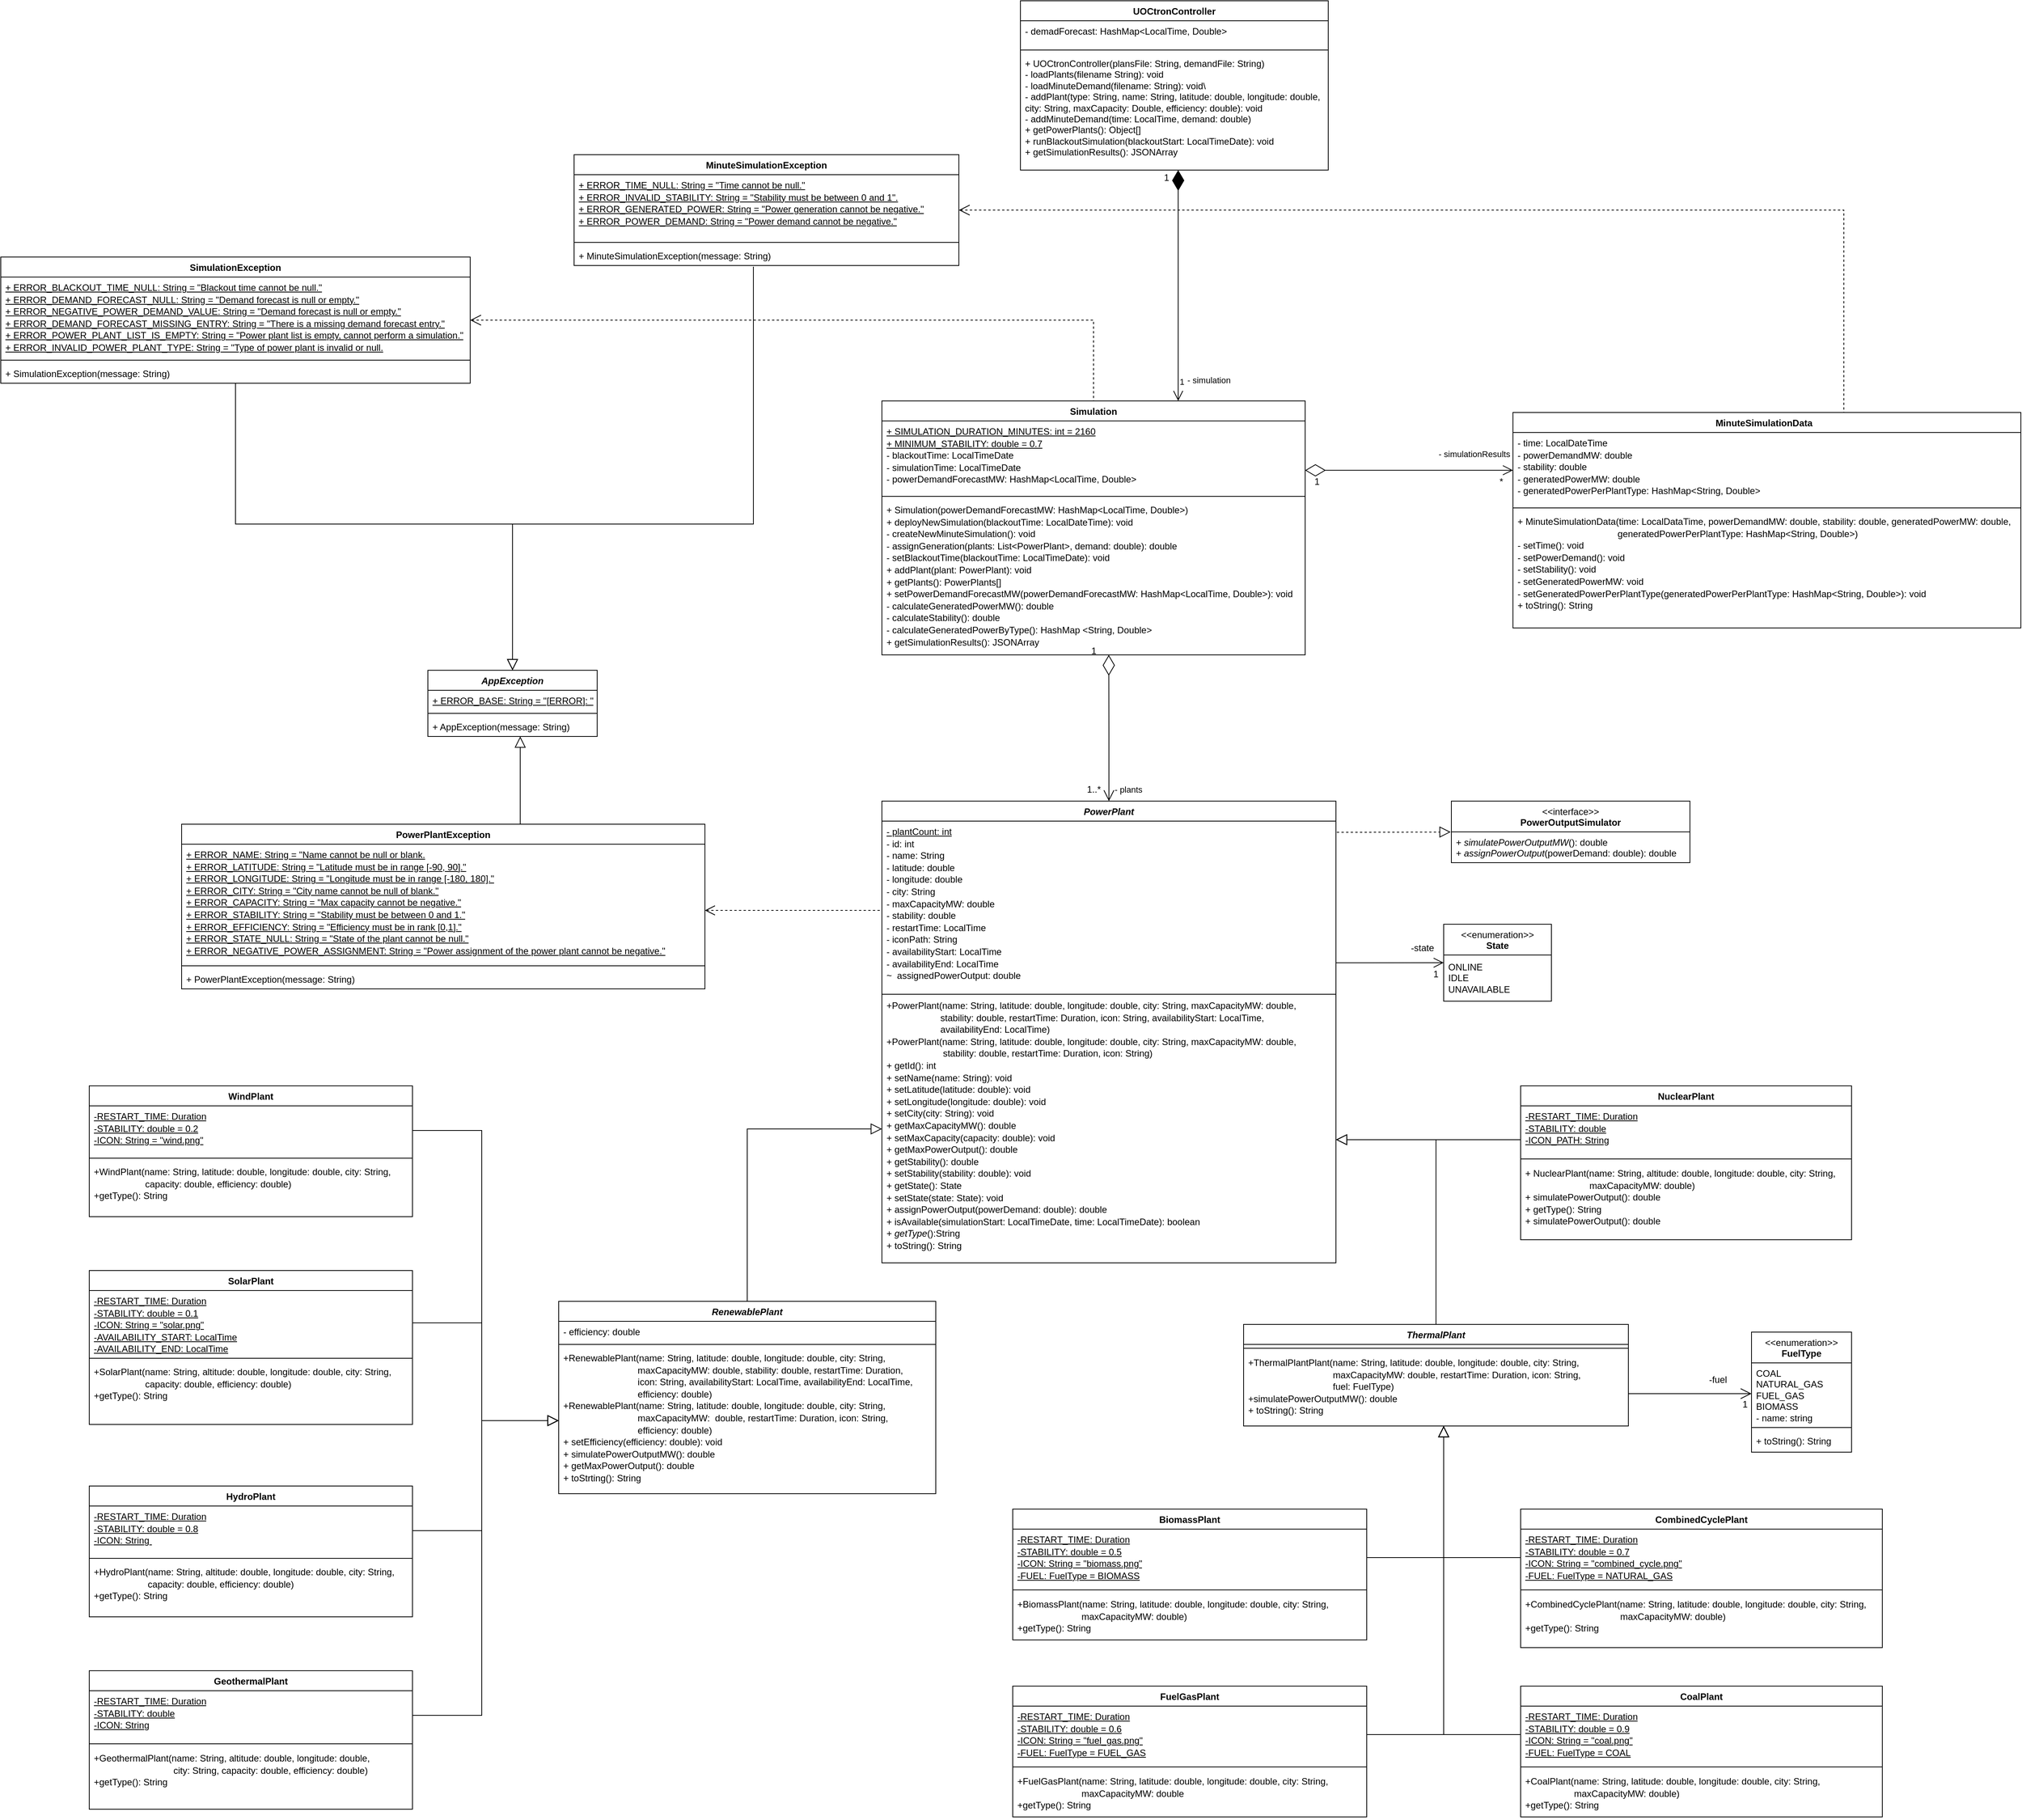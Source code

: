 <mxfile version="27.1.5">
  <diagram name="Page-1" id="t8KLlgkLNUv-2gEx0cAh">
    <mxGraphModel grid="1" page="1" gridSize="10" guides="1" tooltips="1" connect="1" arrows="1" fold="1" pageScale="1" pageWidth="850" pageHeight="1100" background="none" math="0" shadow="0">
      <root>
        <mxCell id="0" />
        <mxCell id="1" parent="0" />
        <mxCell id="Hm4-WDrX8pyPaP1MECvi-111" style="edgeStyle=orthogonalEdgeStyle;rounded=0;orthogonalLoop=1;jettySize=auto;html=1;fontFamily=Helvetica;fontSize=12;fontColor=default;endArrow=block;endFill=0;jumpSize=6;endSize=12;labelBackgroundColor=none;" edge="1" parent="1" source="h8xiDNGXcKUlus4flz8S-1" target="h8xiDNGXcKUlus4flz8S-11">
          <mxGeometry relative="1" as="geometry" />
        </mxCell>
        <mxCell id="h8xiDNGXcKUlus4flz8S-1" value="&lt;i&gt;RenewablePlant&lt;/i&gt;" style="swimlane;fontStyle=1;align=center;verticalAlign=top;childLayout=stackLayout;horizontal=1;startSize=26;horizontalStack=0;resizeParent=1;resizeParentMax=0;resizeLast=0;collapsible=1;marginBottom=0;whiteSpace=wrap;html=1;labelBackgroundColor=none;" vertex="1" parent="1">
          <mxGeometry x="-805" y="-360" width="490" height="250" as="geometry">
            <mxRectangle x="180" y="210" width="130" height="30" as="alternateBounds" />
          </mxGeometry>
        </mxCell>
        <mxCell id="h8xiDNGXcKUlus4flz8S-2" value="- efficiency: double" style="text;strokeColor=none;fillColor=none;align=left;verticalAlign=top;spacingLeft=4;spacingRight=4;overflow=hidden;rotatable=0;points=[[0,0.5],[1,0.5]];portConstraint=eastwest;whiteSpace=wrap;html=1;labelBackgroundColor=none;" vertex="1" parent="h8xiDNGXcKUlus4flz8S-1">
          <mxGeometry y="26" width="490" height="26" as="geometry" />
        </mxCell>
        <mxCell id="h8xiDNGXcKUlus4flz8S-3" value="" style="line;strokeWidth=1;fillColor=none;align=left;verticalAlign=middle;spacingTop=-1;spacingLeft=3;spacingRight=3;rotatable=0;labelPosition=right;points=[];portConstraint=eastwest;labelBackgroundColor=none;" vertex="1" parent="h8xiDNGXcKUlus4flz8S-1">
          <mxGeometry y="52" width="490" height="8" as="geometry" />
        </mxCell>
        <mxCell id="h8xiDNGXcKUlus4flz8S-4" value="&lt;div style=&quot;line-height: 130%;&quot;&gt;&lt;div&gt;+RenewablePlant(name: String, latitude: double, longitude: double, city: String,&lt;/div&gt;&lt;div&gt;&amp;nbsp; &amp;nbsp; &amp;nbsp; &amp;nbsp; &amp;nbsp; &amp;nbsp; &amp;nbsp; &amp;nbsp; &amp;nbsp; &amp;nbsp; &amp;nbsp; &amp;nbsp; &amp;nbsp; &amp;nbsp; &amp;nbsp;maxCapacityMW: double, stability: double, restartTime: Duration,&amp;nbsp;&lt;/div&gt;&lt;div&gt;&amp;nbsp; &amp;nbsp; &amp;nbsp; &amp;nbsp; &amp;nbsp; &amp;nbsp; &amp;nbsp; &amp;nbsp; &amp;nbsp; &amp;nbsp; &amp;nbsp; &amp;nbsp; &amp;nbsp; &amp;nbsp; &amp;nbsp;icon: String,&amp;nbsp;availabilityStart: LocalTime,&amp;nbsp;availabilityEnd: LocalTime,&amp;nbsp;&lt;/div&gt;&lt;div&gt;&amp;nbsp; &amp;nbsp; &amp;nbsp; &amp;nbsp; &amp;nbsp; &amp;nbsp; &amp;nbsp; &amp;nbsp; &amp;nbsp; &amp;nbsp; &amp;nbsp; &amp;nbsp; &amp;nbsp; &amp;nbsp; &amp;nbsp;efficiency: double)&lt;/div&gt;&lt;div&gt;&lt;div&gt;+RenewablePlant(name: String, latitude: double, longitude: double, city: String,&amp;nbsp;&lt;/div&gt;&lt;div&gt;&amp;nbsp; &amp;nbsp; &amp;nbsp; &amp;nbsp; &amp;nbsp; &amp;nbsp; &amp;nbsp; &amp;nbsp; &amp;nbsp; &amp;nbsp; &amp;nbsp; &amp;nbsp; &amp;nbsp; &amp;nbsp; &amp;nbsp;maxCapacityMW:&amp;nbsp;&amp;nbsp;double, restartTime: Duration, icon: String,&lt;/div&gt;&lt;div&gt;&amp;nbsp; &amp;nbsp; &amp;nbsp; &amp;nbsp; &amp;nbsp; &amp;nbsp; &amp;nbsp; &amp;nbsp; &amp;nbsp; &amp;nbsp; &amp;nbsp; &amp;nbsp; &amp;nbsp; &amp;nbsp; &amp;nbsp;efficiency: double)&lt;/div&gt;&lt;/div&gt;&lt;div&gt;+ setEfficiency(efficiency: double): void&lt;/div&gt;&lt;div&gt;+ simulatePowerOutputMW(): double&lt;/div&gt;&lt;div&gt;&lt;div&gt;+ getMaxPowerOutput(): double&lt;/div&gt;&lt;div&gt;+ toStrting(): String&lt;/div&gt;&lt;br&gt;&lt;/div&gt;&lt;div&gt;&lt;/div&gt;&lt;/div&gt;" style="text;strokeColor=none;fillColor=none;align=left;verticalAlign=top;spacingLeft=4;spacingRight=4;overflow=hidden;rotatable=0;points=[[0,0.5],[1,0.5]];portConstraint=eastwest;whiteSpace=wrap;html=1;labelBackgroundColor=none;" vertex="1" parent="h8xiDNGXcKUlus4flz8S-1">
          <mxGeometry y="60" width="490" height="190" as="geometry" />
        </mxCell>
        <mxCell id="h8xiDNGXcKUlus4flz8S-8" value="&lt;i&gt;PowerPlant&lt;/i&gt;" style="swimlane;fontStyle=1;align=center;verticalAlign=top;childLayout=stackLayout;horizontal=1;startSize=26;horizontalStack=0;resizeParent=1;resizeParentMax=0;resizeLast=0;collapsible=1;marginBottom=0;whiteSpace=wrap;html=1;labelBackgroundColor=none;" vertex="1" parent="1">
          <mxGeometry x="-385" y="-1010" width="590" height="600" as="geometry">
            <mxRectangle x="350" y="150" width="100" height="30" as="alternateBounds" />
          </mxGeometry>
        </mxCell>
        <mxCell id="h8xiDNGXcKUlus4flz8S-9" value="&lt;div style=&quot;line-height: 130%;&quot;&gt;&lt;div&gt;&lt;div&gt;&lt;div&gt;&lt;u&gt;- plantCount: int&lt;/u&gt;&lt;/div&gt;&lt;div&gt;- id: int&lt;/div&gt;&lt;div&gt;- name: String&lt;/div&gt;&lt;div&gt;- latitude: double&lt;/div&gt;&lt;div&gt;- longitude: double&lt;/div&gt;&lt;div&gt;- city: String&lt;/div&gt;&lt;div&gt;- maxCapacityMW: double&lt;/div&gt;&lt;div&gt;- stability: double&lt;/div&gt;&lt;div&gt;- restartTime: LocalTime&lt;/div&gt;&lt;div&gt;- iconPath: String&lt;/div&gt;&lt;div&gt;- availabilityStart: LocalTime&lt;/div&gt;&lt;div&gt;- availabilityEnd: LocalTime&lt;/div&gt;&lt;div&gt;~&amp;nbsp; assignedPowerOutput: double&lt;/div&gt;&lt;div&gt;&lt;br&gt;&lt;/div&gt;&lt;div&gt;&lt;br&gt;&lt;/div&gt;&lt;div&gt;&lt;br&gt;&lt;/div&gt;&lt;/div&gt;&lt;/div&gt;&lt;/div&gt;" style="text;strokeColor=none;fillColor=none;align=left;verticalAlign=top;spacingLeft=4;spacingRight=4;overflow=hidden;rotatable=0;points=[[0,0.5],[1,0.5]];portConstraint=eastwest;whiteSpace=wrap;html=1;labelBackgroundColor=none;" vertex="1" parent="h8xiDNGXcKUlus4flz8S-8">
          <mxGeometry y="26" width="590" height="224" as="geometry" />
        </mxCell>
        <mxCell id="h8xiDNGXcKUlus4flz8S-10" value="" style="line;strokeWidth=1;fillColor=none;align=left;verticalAlign=middle;spacingTop=-1;spacingLeft=3;spacingRight=3;rotatable=0;labelPosition=right;points=[];portConstraint=eastwest;labelBackgroundColor=none;" vertex="1" parent="h8xiDNGXcKUlus4flz8S-8">
          <mxGeometry y="250" width="590" height="2" as="geometry" />
        </mxCell>
        <mxCell id="h8xiDNGXcKUlus4flz8S-11" value="&lt;div style=&quot;line-height: 130%;&quot;&gt;&lt;div&gt;&lt;div&gt;+PowerPlant(name: String, latitude: double, longitude: double, city: String, maxCapacityMW: double,&amp;nbsp;&lt;/div&gt;&lt;div&gt;&amp;nbsp; &amp;nbsp; &amp;nbsp; &amp;nbsp; &amp;nbsp; &amp;nbsp; &amp;nbsp; &amp;nbsp; &amp;nbsp; &amp;nbsp; &amp;nbsp;stability: double, restartTime: Duration, icon: String,&amp;nbsp;availabilityStart: LocalTime,&amp;nbsp;&lt;/div&gt;&lt;div&gt;&amp;nbsp; &amp;nbsp; &amp;nbsp; &amp;nbsp; &amp;nbsp; &amp;nbsp; &amp;nbsp; &amp;nbsp; &amp;nbsp; &amp;nbsp; &amp;nbsp;availabilityEnd: LocalTime)&lt;/div&gt;&lt;div&gt;+PowerPlant(name: String, latitude: double, longitude: double, city: String, maxCapacityMW: double,&amp;nbsp;&lt;/div&gt;&lt;div&gt;&amp;nbsp; &amp;nbsp; &amp;nbsp; &amp;nbsp; &amp;nbsp; &amp;nbsp; &amp;nbsp; &amp;nbsp; &amp;nbsp; &amp;nbsp; &amp;nbsp; stability: double, restartTime: Duration, icon: String)&lt;/div&gt;&lt;div&gt;+ getId(): int&lt;/div&gt;&lt;div&gt;+ setName(name: String): void&lt;/div&gt;&lt;div&gt;+ setLatitude(latitude: double): void&lt;/div&gt;&lt;div&gt;+ setLongitude(longitude: double): void&lt;/div&gt;&lt;div&gt;+ setCity(city: String): void&lt;/div&gt;&lt;div&gt;+ getMaxCapacityMW(): double&lt;/div&gt;&lt;div&gt;+ setMaxCapacity(capacity: double): void&lt;/div&gt;&lt;div&gt;+ getMaxPowerOutput(): double&lt;/div&gt;&lt;div&gt;+ getStability(): double&lt;/div&gt;&lt;div&gt;+ setStability(stability: double): void&lt;/div&gt;&lt;div&gt;+ getState(): State&lt;/div&gt;&lt;div&gt;+ setState(state: State): void&lt;/div&gt;&lt;div&gt;+ assignPowerOutput(powerDemand: double): double&lt;/div&gt;&lt;div&gt;+ isAvailable(simulationStart: LocalTimeDate, time: LocalTimeDate): boolean&amp;nbsp;&lt;/div&gt;&lt;div&gt;+&amp;nbsp;&lt;i&gt;getType&lt;/i&gt;():String&lt;/div&gt;&lt;div&gt;+ toString(): String&lt;/div&gt;&lt;div&gt;&lt;br&gt;&lt;/div&gt;&lt;/div&gt;&lt;/div&gt;" style="text;strokeColor=none;fillColor=none;align=left;verticalAlign=top;spacingLeft=4;spacingRight=4;overflow=hidden;rotatable=0;points=[[0,0.5],[1,0.5]];portConstraint=eastwest;html=1;whiteSpace=wrap;labelBackgroundColor=none;" vertex="1" parent="h8xiDNGXcKUlus4flz8S-8">
          <mxGeometry y="252" width="590" height="348" as="geometry" />
        </mxCell>
        <mxCell id="Hm4-WDrX8pyPaP1MECvi-12" value="&lt;div&gt;&lt;span style=&quot;font-weight: normal;&quot;&gt;&amp;lt;&amp;lt;interface&amp;gt;&amp;gt;&lt;/span&gt;&lt;/div&gt;&lt;div&gt;PowerOutputSimulator&lt;/div&gt;" style="swimlane;fontStyle=1;align=center;verticalAlign=top;childLayout=stackLayout;horizontal=1;startSize=40;horizontalStack=0;resizeParent=1;resizeParentMax=0;resizeLast=0;collapsible=1;marginBottom=0;whiteSpace=wrap;html=1;spacingLeft=4;spacingRight=4;fontFamily=Helvetica;fontSize=12;fillColor=none;labelBackgroundColor=none;" vertex="1" parent="1">
          <mxGeometry x="355" y="-1010" width="310" height="80" as="geometry" />
        </mxCell>
        <mxCell id="Hm4-WDrX8pyPaP1MECvi-13" value="&lt;div&gt;+ &lt;i&gt;simulatePowerOutputMW&lt;/i&gt;(): double&lt;/div&gt;&lt;div&gt;+&amp;nbsp;&lt;i&gt;assignPowerOutput&lt;/i&gt;(powerDemand: double): double&lt;/div&gt;" style="text;strokeColor=none;fillColor=none;align=left;verticalAlign=top;spacingLeft=4;spacingRight=4;overflow=hidden;rotatable=0;points=[[0,0.5],[1,0.5]];portConstraint=eastwest;whiteSpace=wrap;html=1;fontFamily=Helvetica;fontSize=12;labelBackgroundColor=none;" vertex="1" parent="Hm4-WDrX8pyPaP1MECvi-12">
          <mxGeometry y="40" width="310" height="40" as="geometry" />
        </mxCell>
        <mxCell id="Hm4-WDrX8pyPaP1MECvi-20" value="" style="endArrow=block;endSize=12;endFill=0;html=1;rounded=0;fontFamily=Helvetica;fontSize=12;fontColor=default;dashed=1;exitX=1.002;exitY=0.065;exitDx=0;exitDy=0;exitPerimeter=0;entryX=-0.003;entryY=0.004;entryDx=0;entryDy=0;entryPerimeter=0;labelBackgroundColor=none;" edge="1" parent="1" source="h8xiDNGXcKUlus4flz8S-9" target="Hm4-WDrX8pyPaP1MECvi-13">
          <mxGeometry width="160" relative="1" as="geometry">
            <mxPoint x="215" y="-850" as="sourcePoint" />
            <mxPoint x="375" y="-850" as="targetPoint" />
          </mxGeometry>
        </mxCell>
        <mxCell id="Hm4-WDrX8pyPaP1MECvi-22" value="&lt;div&gt;&amp;lt;&amp;lt;enumeration&amp;gt;&amp;gt;&lt;/div&gt;&lt;div align=&quot;center&quot;&gt;&lt;b&gt;State&lt;/b&gt;&lt;/div&gt;" style="swimlane;fontStyle=0;childLayout=stackLayout;horizontal=1;startSize=40;fillColor=none;horizontalStack=0;resizeParent=1;resizeParentMax=0;resizeLast=0;collapsible=1;marginBottom=0;whiteSpace=wrap;html=1;align=center;verticalAlign=top;spacingLeft=4;spacingRight=4;fontFamily=Helvetica;fontSize=12;labelBackgroundColor=none;" vertex="1" parent="1">
          <mxGeometry x="345" y="-850" width="140" height="100" as="geometry" />
        </mxCell>
        <mxCell id="Hm4-WDrX8pyPaP1MECvi-23" value="+ field: type" style="text;strokeColor=none;fillColor=none;align=left;verticalAlign=top;spacingLeft=4;spacingRight=4;overflow=hidden;rotatable=0;points=[[0,0.5],[1,0.5]];portConstraint=eastwest;whiteSpace=wrap;html=1;fontFamily=Helvetica;fontSize=12;labelBackgroundColor=none;" vertex="1" parent="Hm4-WDrX8pyPaP1MECvi-22">
          <mxGeometry y="40" width="140" height="2" as="geometry" />
        </mxCell>
        <mxCell id="Hm4-WDrX8pyPaP1MECvi-25" value="&lt;div&gt;ONLINE&lt;/div&gt;&lt;div&gt;IDLE&lt;/div&gt;&lt;div&gt;UNAVAILABLE&lt;/div&gt;" style="text;strokeColor=none;fillColor=none;align=left;verticalAlign=top;spacingLeft=4;spacingRight=4;overflow=hidden;rotatable=0;points=[[0,0.5],[1,0.5]];portConstraint=eastwest;whiteSpace=wrap;html=1;fontFamily=Helvetica;fontSize=12;labelBackgroundColor=none;" vertex="1" parent="Hm4-WDrX8pyPaP1MECvi-22">
          <mxGeometry y="42" width="140" height="58" as="geometry" />
        </mxCell>
        <mxCell id="Hm4-WDrX8pyPaP1MECvi-110" style="edgeStyle=orthogonalEdgeStyle;rounded=0;orthogonalLoop=1;jettySize=auto;html=1;fontFamily=Helvetica;fontSize=12;fontColor=default;endArrow=block;endFill=0;endSize=12;labelBackgroundColor=none;" edge="1" parent="1" source="Hm4-WDrX8pyPaP1MECvi-26" target="h8xiDNGXcKUlus4flz8S-11">
          <mxGeometry relative="1" as="geometry">
            <mxPoint x="-115" y="-430.0" as="targetPoint" />
            <Array as="points">
              <mxPoint x="335" y="-570" />
            </Array>
          </mxGeometry>
        </mxCell>
        <mxCell id="Hm4-WDrX8pyPaP1MECvi-26" value="&lt;i&gt;ThermalPlant&lt;/i&gt;" style="swimlane;fontStyle=1;align=center;verticalAlign=top;childLayout=stackLayout;horizontal=1;startSize=26;horizontalStack=0;resizeParent=1;resizeParentMax=0;resizeLast=0;collapsible=1;marginBottom=0;whiteSpace=wrap;html=1;labelBackgroundColor=none;" vertex="1" parent="1">
          <mxGeometry x="85" y="-330" width="500" height="132" as="geometry">
            <mxRectangle x="180" y="210" width="130" height="30" as="alternateBounds" />
          </mxGeometry>
        </mxCell>
        <mxCell id="Hm4-WDrX8pyPaP1MECvi-28" value="" style="line;strokeWidth=1;fillColor=none;align=left;verticalAlign=middle;spacingTop=-1;spacingLeft=3;spacingRight=3;rotatable=0;labelPosition=right;points=[];portConstraint=eastwest;labelBackgroundColor=none;" vertex="1" parent="Hm4-WDrX8pyPaP1MECvi-26">
          <mxGeometry y="26" width="500" height="10" as="geometry" />
        </mxCell>
        <mxCell id="Hm4-WDrX8pyPaP1MECvi-29" value="&lt;div style=&quot;line-height: 130%;&quot;&gt;&lt;div&gt;+ThermalPlantPlant(name: String, latitude: double, longitude: double, city: String,&lt;/div&gt;&lt;div&gt;&amp;nbsp; &amp;nbsp; &amp;nbsp; &amp;nbsp; &amp;nbsp; &amp;nbsp; &amp;nbsp; &amp;nbsp; &amp;nbsp; &amp;nbsp; &amp;nbsp; &amp;nbsp; &amp;nbsp; &amp;nbsp; &amp;nbsp; &amp;nbsp; &amp;nbsp;maxCapacityMW: double, restartTime: Duration, icon: String,&amp;nbsp;&lt;/div&gt;&lt;div&gt;&amp;nbsp; &amp;nbsp; &amp;nbsp; &amp;nbsp; &amp;nbsp; &amp;nbsp; &amp;nbsp; &amp;nbsp; &amp;nbsp; &amp;nbsp; &amp;nbsp; &amp;nbsp; &amp;nbsp; &amp;nbsp; &amp;nbsp; &amp;nbsp; &amp;nbsp;fuel: FuelType)&lt;/div&gt;&lt;div&gt;&lt;div&gt;+simulatePowerOutputMW(): double&lt;/div&gt;&lt;div&gt;+ toString(): String&lt;/div&gt;&lt;br&gt;&lt;/div&gt;&lt;div&gt;&lt;/div&gt;&lt;/div&gt;" style="text;strokeColor=none;fillColor=none;align=left;verticalAlign=top;spacingLeft=4;spacingRight=4;overflow=hidden;rotatable=0;points=[[0,0.5],[1,0.5]];portConstraint=eastwest;whiteSpace=wrap;html=1;labelBackgroundColor=none;" vertex="1" parent="Hm4-WDrX8pyPaP1MECvi-26">
          <mxGeometry y="36" width="500" height="96" as="geometry" />
        </mxCell>
        <mxCell id="Hm4-WDrX8pyPaP1MECvi-30" value="&lt;div&gt;&amp;lt;&amp;lt;enumeration&amp;gt;&amp;gt;&lt;/div&gt;&lt;div align=&quot;center&quot;&gt;&lt;b&gt;FuelType&lt;/b&gt;&lt;/div&gt;" style="swimlane;fontStyle=0;childLayout=stackLayout;horizontal=1;startSize=40;fillColor=none;horizontalStack=0;resizeParent=1;resizeParentMax=0;resizeLast=0;collapsible=1;marginBottom=0;whiteSpace=wrap;html=1;align=center;verticalAlign=top;spacingLeft=4;spacingRight=4;fontFamily=Helvetica;fontSize=12;labelBackgroundColor=none;" vertex="1" parent="1">
          <mxGeometry x="745" y="-320" width="130" height="156" as="geometry">
            <mxRectangle x="1000" y="310" width="140" height="40" as="alternateBounds" />
          </mxGeometry>
        </mxCell>
        <mxCell id="Hm4-WDrX8pyPaP1MECvi-32" value="&lt;div&gt;COAL&lt;/div&gt;&lt;div&gt;NATURAL_GAS&lt;/div&gt;&lt;div&gt;FUEL_GAS&lt;/div&gt;&lt;div&gt;BIOMASS&lt;/div&gt;&lt;div&gt;- name: string&lt;/div&gt;" style="text;strokeColor=none;fillColor=none;align=left;verticalAlign=top;spacingLeft=4;spacingRight=4;overflow=hidden;rotatable=0;points=[[0,0.5],[1,0.5]];portConstraint=eastwest;whiteSpace=wrap;html=1;fontFamily=Helvetica;fontSize=12;labelBackgroundColor=none;" vertex="1" parent="Hm4-WDrX8pyPaP1MECvi-30">
          <mxGeometry y="40" width="130" height="80" as="geometry" />
        </mxCell>
        <mxCell id="xKapXdRpp08JqGIMER1D-6" value="" style="line;strokeWidth=1;fillColor=none;align=left;verticalAlign=middle;spacingTop=-1;spacingLeft=3;spacingRight=3;rotatable=0;labelPosition=right;points=[];portConstraint=eastwest;labelBackgroundColor=none;" vertex="1" parent="Hm4-WDrX8pyPaP1MECvi-30">
          <mxGeometry y="120" width="130" height="8" as="geometry" />
        </mxCell>
        <mxCell id="xKapXdRpp08JqGIMER1D-5" value="+ toString(): String" style="text;strokeColor=none;fillColor=none;align=left;verticalAlign=top;spacingLeft=4;spacingRight=4;overflow=hidden;rotatable=0;points=[[0,0.5],[1,0.5]];portConstraint=eastwest;whiteSpace=wrap;html=1;labelBackgroundColor=none;" vertex="1" parent="Hm4-WDrX8pyPaP1MECvi-30">
          <mxGeometry y="128" width="130" height="26" as="geometry" />
        </mxCell>
        <mxCell id="Hm4-WDrX8pyPaP1MECvi-31" value="+ field: type" style="text;strokeColor=none;fillColor=none;align=left;verticalAlign=top;spacingLeft=4;spacingRight=4;overflow=hidden;rotatable=0;points=[[0,0.5],[1,0.5]];portConstraint=eastwest;whiteSpace=wrap;html=1;fontFamily=Helvetica;fontSize=12;labelBackgroundColor=none;" vertex="1" parent="Hm4-WDrX8pyPaP1MECvi-30">
          <mxGeometry y="154" width="130" height="2" as="geometry" />
        </mxCell>
        <mxCell id="Hm4-WDrX8pyPaP1MECvi-40" value="-fuel" style="endArrow=open;html=1;endSize=12;startArrow=none;startSize=14;startFill=0;rounded=0;fontFamily=Helvetica;fontSize=12;fontColor=default;endFill=0;labelBackgroundColor=none;exitX=1;exitY=0.563;exitDx=0;exitDy=0;exitPerimeter=0;entryX=0;entryY=0.5;entryDx=0;entryDy=0;" edge="1" parent="1" source="Hm4-WDrX8pyPaP1MECvi-29" target="Hm4-WDrX8pyPaP1MECvi-32">
          <mxGeometry x="0.451" y="18" relative="1" as="geometry">
            <mxPoint x="585" y="-243.012" as="sourcePoint" />
            <mxPoint x="745" y="-240.991" as="targetPoint" />
            <mxPoint as="offset" />
          </mxGeometry>
        </mxCell>
        <mxCell id="Hm4-WDrX8pyPaP1MECvi-42" value="1" style="edgeLabel;resizable=0;html=1;align=right;verticalAlign=top;spacingLeft=4;spacingRight=4;fontFamily=Helvetica;fontSize=12;fillColor=none;labelBackgroundColor=none;" connectable="0" vertex="1" parent="Hm4-WDrX8pyPaP1MECvi-40">
          <mxGeometry x="1" relative="1" as="geometry" />
        </mxCell>
        <mxCell id="Hm4-WDrX8pyPaP1MECvi-44" value="WindPlant" style="swimlane;fontStyle=1;align=center;verticalAlign=top;childLayout=stackLayout;horizontal=1;startSize=26;horizontalStack=0;resizeParent=1;resizeParentMax=0;resizeLast=0;collapsible=1;marginBottom=0;whiteSpace=wrap;html=1;labelBackgroundColor=none;" vertex="1" parent="1">
          <mxGeometry x="-1415" y="-640" width="420" height="170" as="geometry">
            <mxRectangle x="180" y="210" width="130" height="30" as="alternateBounds" />
          </mxGeometry>
        </mxCell>
        <mxCell id="Hm4-WDrX8pyPaP1MECvi-45" value="&lt;div style=&quot;line-height: 130%;&quot;&gt;&lt;div&gt;&lt;div&gt;&lt;u&gt;-RESTART_TIME: Duration&lt;/u&gt;&lt;/div&gt;&lt;/div&gt;&lt;div&gt;&lt;u&gt;-STABILITY: double = 0.2&lt;/u&gt;&lt;/div&gt;&lt;div&gt;&lt;u&gt;-ICON: String = &quot;wind.png&quot;&lt;/u&gt;&lt;/div&gt;&lt;div&gt;&lt;br&gt;&lt;/div&gt;&lt;/div&gt;" style="text;strokeColor=none;fillColor=none;align=left;verticalAlign=top;spacingLeft=4;spacingRight=4;overflow=hidden;rotatable=0;points=[[0,0.5],[1,0.5]];portConstraint=eastwest;whiteSpace=wrap;html=1;labelBackgroundColor=none;" vertex="1" parent="Hm4-WDrX8pyPaP1MECvi-44">
          <mxGeometry y="26" width="420" height="64" as="geometry" />
        </mxCell>
        <mxCell id="Hm4-WDrX8pyPaP1MECvi-46" value="" style="line;strokeWidth=1;fillColor=none;align=left;verticalAlign=middle;spacingTop=-1;spacingLeft=3;spacingRight=3;rotatable=0;labelPosition=right;points=[];portConstraint=eastwest;labelBackgroundColor=none;" vertex="1" parent="Hm4-WDrX8pyPaP1MECvi-44">
          <mxGeometry y="90" width="420" height="8" as="geometry" />
        </mxCell>
        <mxCell id="Hm4-WDrX8pyPaP1MECvi-47" value="&lt;div style=&quot;line-height: 130%;&quot;&gt;&lt;div&gt;&lt;div&gt;+WindPlant(name: String, latitude: double, longitude: double, city: String,&amp;nbsp;&lt;/div&gt;&lt;div&gt;&amp;nbsp; &amp;nbsp; &amp;nbsp; &amp;nbsp; &amp;nbsp; &amp;nbsp; &amp;nbsp; &amp;nbsp; &amp;nbsp; &amp;nbsp; capacity: double, efficiency: double)&lt;/div&gt;&lt;div&gt;+getType(): String&lt;/div&gt;&lt;/div&gt;&lt;div&gt;&lt;br&gt;&lt;/div&gt;&lt;div&gt;&lt;/div&gt;&lt;/div&gt;" style="text;strokeColor=none;fillColor=none;align=left;verticalAlign=top;spacingLeft=4;spacingRight=4;overflow=hidden;rotatable=0;points=[[0,0.5],[1,0.5]];portConstraint=eastwest;whiteSpace=wrap;html=1;labelBackgroundColor=none;" vertex="1" parent="Hm4-WDrX8pyPaP1MECvi-44">
          <mxGeometry y="98" width="420" height="72" as="geometry" />
        </mxCell>
        <mxCell id="fhzHimwl-RaGxFhhhfVz-19" style="edgeStyle=orthogonalEdgeStyle;rounded=0;orthogonalLoop=1;jettySize=auto;html=1;exitX=1;exitY=0.5;exitDx=0;exitDy=0;fontFamily=Helvetica;fontSize=12;fontColor=default;labelBackgroundColor=none;" edge="1" parent="Hm4-WDrX8pyPaP1MECvi-44" source="Hm4-WDrX8pyPaP1MECvi-45" target="Hm4-WDrX8pyPaP1MECvi-45">
          <mxGeometry relative="1" as="geometry" />
        </mxCell>
        <mxCell id="Hm4-WDrX8pyPaP1MECvi-56" value="-state" style="html=1;verticalAlign=bottom;endArrow=open;curved=0;rounded=0;fontFamily=Helvetica;fontSize=12;fontColor=default;endFill=0;endSize=11;startSize=6;exitX=1;exitY=0.822;exitDx=0;exitDy=0;exitPerimeter=0;labelBackgroundColor=none;" edge="1" parent="1" source="h8xiDNGXcKUlus4flz8S-9">
          <mxGeometry x="0.6" y="10" width="80" relative="1" as="geometry">
            <mxPoint x="235" y="-800" as="sourcePoint" />
            <mxPoint x="345" y="-800" as="targetPoint" />
            <mxPoint as="offset" />
          </mxGeometry>
        </mxCell>
        <mxCell id="Hm4-WDrX8pyPaP1MECvi-57" value="HydroPlant" style="swimlane;fontStyle=1;align=center;verticalAlign=top;childLayout=stackLayout;horizontal=1;startSize=26;horizontalStack=0;resizeParent=1;resizeParentMax=0;resizeLast=0;collapsible=1;marginBottom=0;whiteSpace=wrap;html=1;labelBackgroundColor=none;" vertex="1" parent="1">
          <mxGeometry x="-1415" y="-120" width="420" height="170" as="geometry">
            <mxRectangle x="180" y="210" width="130" height="30" as="alternateBounds" />
          </mxGeometry>
        </mxCell>
        <mxCell id="Hm4-WDrX8pyPaP1MECvi-58" value="&lt;div style=&quot;line-height: 130%;&quot;&gt;&lt;div&gt;&lt;div&gt;&lt;u&gt;-RESTART_TIME: Duration&lt;/u&gt;&lt;/div&gt;&lt;/div&gt;&lt;div&gt;&lt;u&gt;-STABILITY: double = 0.8&lt;/u&gt;&lt;/div&gt;&lt;div&gt;&lt;u&gt;-ICON: String&amp;nbsp;&lt;/u&gt;&lt;/div&gt;&lt;div&gt;&lt;br&gt;&lt;/div&gt;&lt;/div&gt;" style="text;strokeColor=none;fillColor=none;align=left;verticalAlign=top;spacingLeft=4;spacingRight=4;overflow=hidden;rotatable=0;points=[[0,0.5],[1,0.5]];portConstraint=eastwest;whiteSpace=wrap;html=1;labelBackgroundColor=none;" vertex="1" parent="Hm4-WDrX8pyPaP1MECvi-57">
          <mxGeometry y="26" width="420" height="64" as="geometry" />
        </mxCell>
        <mxCell id="Hm4-WDrX8pyPaP1MECvi-59" value="" style="line;strokeWidth=1;fillColor=none;align=left;verticalAlign=middle;spacingTop=-1;spacingLeft=3;spacingRight=3;rotatable=0;labelPosition=right;points=[];portConstraint=eastwest;labelBackgroundColor=none;" vertex="1" parent="Hm4-WDrX8pyPaP1MECvi-57">
          <mxGeometry y="90" width="420" height="8" as="geometry" />
        </mxCell>
        <mxCell id="Hm4-WDrX8pyPaP1MECvi-60" value="&lt;div style=&quot;line-height: 130%;&quot;&gt;&lt;div&gt;&lt;div&gt;+HydroPlant(name: String, altitude: double, longitude: double, city: String,&amp;nbsp;&lt;/div&gt;&lt;div&gt;&amp;nbsp; &amp;nbsp; &amp;nbsp; &amp;nbsp; &amp;nbsp; &amp;nbsp; &amp;nbsp; &amp;nbsp; &amp;nbsp; &amp;nbsp; &amp;nbsp;capacity: double, efficiency: double)&lt;/div&gt;&lt;div&gt;&lt;div&gt;+getType(): String&lt;/div&gt;&lt;/div&gt;&lt;/div&gt;&lt;div&gt;&lt;br&gt;&lt;/div&gt;&lt;div&gt;&lt;/div&gt;&lt;/div&gt;" style="text;strokeColor=none;fillColor=none;align=left;verticalAlign=top;spacingLeft=4;spacingRight=4;overflow=hidden;rotatable=0;points=[[0,0.5],[1,0.5]];portConstraint=eastwest;whiteSpace=wrap;html=1;labelBackgroundColor=none;" vertex="1" parent="Hm4-WDrX8pyPaP1MECvi-57">
          <mxGeometry y="98" width="420" height="72" as="geometry" />
        </mxCell>
        <mxCell id="Hm4-WDrX8pyPaP1MECvi-61" value="SolarPlant" style="swimlane;fontStyle=1;align=center;verticalAlign=top;childLayout=stackLayout;horizontal=1;startSize=26;horizontalStack=0;resizeParent=1;resizeParentMax=0;resizeLast=0;collapsible=1;marginBottom=0;whiteSpace=wrap;html=1;labelBackgroundColor=none;" vertex="1" parent="1">
          <mxGeometry x="-1415" y="-400" width="420" height="200" as="geometry">
            <mxRectangle x="180" y="210" width="130" height="30" as="alternateBounds" />
          </mxGeometry>
        </mxCell>
        <mxCell id="Hm4-WDrX8pyPaP1MECvi-62" value="&lt;div style=&quot;line-height: 130%;&quot;&gt;&lt;div&gt;&lt;div&gt;&lt;u&gt;-RESTART_TIME: Duration&lt;/u&gt;&lt;/div&gt;&lt;/div&gt;&lt;div&gt;&lt;u&gt;-STABILITY: double = 0.1&lt;/u&gt;&lt;/div&gt;&lt;div&gt;&lt;u&gt;-ICON: String = &quot;solar.png&quot;&lt;/u&gt;&lt;/div&gt;&lt;div&gt;&lt;u&gt;-AVAILABILITY_START: LocalTime&lt;/u&gt;&lt;/div&gt;&lt;div&gt;&lt;u&gt;-AVAILABILITY_END: LocalTime&lt;/u&gt;&lt;/div&gt;&lt;div&gt;&lt;br&gt;&lt;/div&gt;&lt;/div&gt;" style="text;strokeColor=none;fillColor=none;align=left;verticalAlign=top;spacingLeft=4;spacingRight=4;overflow=hidden;rotatable=0;points=[[0,0.5],[1,0.5]];portConstraint=eastwest;whiteSpace=wrap;html=1;labelBackgroundColor=none;" vertex="1" parent="Hm4-WDrX8pyPaP1MECvi-61">
          <mxGeometry y="26" width="420" height="84" as="geometry" />
        </mxCell>
        <mxCell id="Hm4-WDrX8pyPaP1MECvi-63" value="" style="line;strokeWidth=1;fillColor=none;align=left;verticalAlign=middle;spacingTop=-1;spacingLeft=3;spacingRight=3;rotatable=0;labelPosition=right;points=[];portConstraint=eastwest;labelBackgroundColor=none;" vertex="1" parent="Hm4-WDrX8pyPaP1MECvi-61">
          <mxGeometry y="110" width="420" height="8" as="geometry" />
        </mxCell>
        <mxCell id="Hm4-WDrX8pyPaP1MECvi-64" value="&lt;div style=&quot;line-height: 130%;&quot;&gt;&lt;div&gt;&lt;div&gt;+SolarPlant(name: String, altitude: double, longitude: double, city: String,&amp;nbsp;&lt;/div&gt;&lt;div&gt;&amp;nbsp; &amp;nbsp; &amp;nbsp; &amp;nbsp; &amp;nbsp; &amp;nbsp; &amp;nbsp; &amp;nbsp; &amp;nbsp; &amp;nbsp; capacity: double, efficiency: double)&lt;/div&gt;&lt;div&gt;&lt;div&gt;+getType(): String&lt;/div&gt;&lt;/div&gt;&lt;/div&gt;&lt;div&gt;&lt;br&gt;&lt;/div&gt;&lt;div&gt;&lt;/div&gt;&lt;/div&gt;" style="text;strokeColor=none;fillColor=none;align=left;verticalAlign=top;spacingLeft=4;spacingRight=4;overflow=hidden;rotatable=0;points=[[0,0.5],[1,0.5]];portConstraint=eastwest;whiteSpace=wrap;html=1;labelBackgroundColor=none;" vertex="1" parent="Hm4-WDrX8pyPaP1MECvi-61">
          <mxGeometry y="118" width="420" height="82" as="geometry" />
        </mxCell>
        <mxCell id="Hm4-WDrX8pyPaP1MECvi-73" value="BiomassPlant" style="swimlane;fontStyle=1;align=center;verticalAlign=top;childLayout=stackLayout;horizontal=1;startSize=26;horizontalStack=0;resizeParent=1;resizeParentMax=0;resizeLast=0;collapsible=1;marginBottom=0;whiteSpace=wrap;html=1;labelBackgroundColor=none;" vertex="1" parent="1">
          <mxGeometry x="-215" y="-90" width="460" height="170" as="geometry">
            <mxRectangle x="180" y="210" width="130" height="30" as="alternateBounds" />
          </mxGeometry>
        </mxCell>
        <mxCell id="Hm4-WDrX8pyPaP1MECvi-74" value="&lt;div style=&quot;line-height: 130%;&quot;&gt;&lt;div&gt;&lt;div&gt;&lt;u&gt;-RESTART_TIME: Duration&lt;/u&gt;&lt;/div&gt;&lt;/div&gt;&lt;div&gt;&lt;u&gt;-STABILITY: double = 0.5&lt;/u&gt;&lt;/div&gt;&lt;div&gt;&lt;u&gt;-ICON: String = &quot;biomass.png&quot;&lt;/u&gt;&lt;/div&gt;&lt;div&gt;&lt;u&gt;-FUEL: FuelType = BIOMASS&lt;/u&gt;&lt;/div&gt;&lt;div&gt;&lt;u&gt;&lt;br&gt;&lt;/u&gt;&lt;/div&gt;&lt;div&gt;&lt;br&gt;&lt;/div&gt;&lt;/div&gt;" style="text;strokeColor=none;fillColor=none;align=left;verticalAlign=top;spacingLeft=4;spacingRight=4;overflow=hidden;rotatable=0;points=[[0,0.5],[1,0.5]];portConstraint=eastwest;whiteSpace=wrap;html=1;labelBackgroundColor=none;" vertex="1" parent="Hm4-WDrX8pyPaP1MECvi-73">
          <mxGeometry y="26" width="460" height="74" as="geometry" />
        </mxCell>
        <mxCell id="Hm4-WDrX8pyPaP1MECvi-75" value="" style="line;strokeWidth=1;fillColor=none;align=left;verticalAlign=middle;spacingTop=-1;spacingLeft=3;spacingRight=3;rotatable=0;labelPosition=right;points=[];portConstraint=eastwest;labelBackgroundColor=none;" vertex="1" parent="Hm4-WDrX8pyPaP1MECvi-73">
          <mxGeometry y="100" width="460" height="10" as="geometry" />
        </mxCell>
        <mxCell id="Hm4-WDrX8pyPaP1MECvi-76" value="&lt;div style=&quot;line-height: 130%;&quot;&gt;&lt;div&gt;&lt;div&gt;+BiomassPlant(name: String, latitude: double, longitude: double, city: String,&lt;/div&gt;&lt;div&gt;&amp;nbsp; &amp;nbsp; &amp;nbsp; &amp;nbsp; &amp;nbsp; &amp;nbsp; &amp;nbsp; &amp;nbsp; &amp;nbsp; &amp;nbsp; &amp;nbsp; &amp;nbsp; &amp;nbsp;maxCapacityMW: double)&lt;/div&gt;&lt;div&gt;+getType(): String&lt;/div&gt;&lt;/div&gt;&lt;div&gt;&lt;br&gt;&lt;/div&gt;&lt;div&gt;&lt;/div&gt;&lt;/div&gt;" style="text;strokeColor=none;fillColor=none;align=left;verticalAlign=top;spacingLeft=4;spacingRight=4;overflow=hidden;rotatable=0;points=[[0,0.5],[1,0.5]];portConstraint=eastwest;whiteSpace=wrap;html=1;labelBackgroundColor=none;" vertex="1" parent="Hm4-WDrX8pyPaP1MECvi-73">
          <mxGeometry y="110" width="460" height="60" as="geometry" />
        </mxCell>
        <mxCell id="Hm4-WDrX8pyPaP1MECvi-77" value="FuelGasPlant" style="swimlane;fontStyle=1;align=center;verticalAlign=top;childLayout=stackLayout;horizontal=1;startSize=26;horizontalStack=0;resizeParent=1;resizeParentMax=0;resizeLast=0;collapsible=1;marginBottom=0;whiteSpace=wrap;html=1;labelBackgroundColor=none;" vertex="1" parent="1">
          <mxGeometry x="-215" y="140" width="460" height="170" as="geometry">
            <mxRectangle x="180" y="210" width="130" height="30" as="alternateBounds" />
          </mxGeometry>
        </mxCell>
        <mxCell id="Hm4-WDrX8pyPaP1MECvi-78" value="&lt;div style=&quot;line-height: 130%;&quot;&gt;&lt;div&gt;&lt;div&gt;&lt;u&gt;-RESTART_TIME: Duration&lt;/u&gt;&lt;/div&gt;&lt;/div&gt;&lt;div&gt;&lt;u&gt;-STABILITY: double = 0.6&lt;/u&gt;&lt;/div&gt;&lt;div&gt;&lt;u&gt;-ICON: String = &quot;fuel_gas.png&quot;&lt;/u&gt;&lt;/div&gt;&lt;div&gt;&lt;u&gt;-FUEL: FuelType = FUEL_GAS&lt;/u&gt;&lt;/div&gt;&lt;div&gt;&lt;u&gt;&lt;br&gt;&lt;/u&gt;&lt;/div&gt;&lt;div&gt;&lt;br&gt;&lt;/div&gt;&lt;/div&gt;" style="text;strokeColor=none;fillColor=none;align=left;verticalAlign=top;spacingLeft=4;spacingRight=4;overflow=hidden;rotatable=0;points=[[0,0.5],[1,0.5]];portConstraint=eastwest;whiteSpace=wrap;html=1;labelBackgroundColor=none;" vertex="1" parent="Hm4-WDrX8pyPaP1MECvi-77">
          <mxGeometry y="26" width="460" height="74" as="geometry" />
        </mxCell>
        <mxCell id="Hm4-WDrX8pyPaP1MECvi-79" value="" style="line;strokeWidth=1;fillColor=none;align=left;verticalAlign=middle;spacingTop=-1;spacingLeft=3;spacingRight=3;rotatable=0;labelPosition=right;points=[];portConstraint=eastwest;labelBackgroundColor=none;" vertex="1" parent="Hm4-WDrX8pyPaP1MECvi-77">
          <mxGeometry y="100" width="460" height="10" as="geometry" />
        </mxCell>
        <mxCell id="Hm4-WDrX8pyPaP1MECvi-80" value="&lt;div style=&quot;line-height: 130%;&quot;&gt;&lt;div&gt;&lt;div&gt;+FuelGasPlant(name: String, latitude: double, longitude: double, city: String,&amp;nbsp;&lt;/div&gt;&lt;div&gt;&amp;nbsp; &amp;nbsp; &amp;nbsp; &amp;nbsp; &amp;nbsp; &amp;nbsp; &amp;nbsp; &amp;nbsp; &amp;nbsp; &amp;nbsp; &amp;nbsp; &amp;nbsp; &amp;nbsp;maxCapacityMW: double&lt;/div&gt;&lt;div&gt;+getType(): String&lt;/div&gt;&lt;/div&gt;&lt;div&gt;&lt;br&gt;&lt;/div&gt;&lt;div&gt;&lt;/div&gt;&lt;/div&gt;" style="text;strokeColor=none;fillColor=none;align=left;verticalAlign=top;spacingLeft=4;spacingRight=4;overflow=hidden;rotatable=0;points=[[0,0.5],[1,0.5]];portConstraint=eastwest;whiteSpace=wrap;html=1;labelBackgroundColor=none;" vertex="1" parent="Hm4-WDrX8pyPaP1MECvi-77">
          <mxGeometry y="110" width="460" height="60" as="geometry" />
        </mxCell>
        <mxCell id="Hm4-WDrX8pyPaP1MECvi-81" value="CombinedCyclePlant" style="swimlane;fontStyle=1;align=center;verticalAlign=top;childLayout=stackLayout;horizontal=1;startSize=26;horizontalStack=0;resizeParent=1;resizeParentMax=0;resizeLast=0;collapsible=1;marginBottom=0;whiteSpace=wrap;html=1;labelBackgroundColor=none;" vertex="1" parent="1">
          <mxGeometry x="445" y="-90" width="470" height="180" as="geometry">
            <mxRectangle x="180" y="210" width="130" height="30" as="alternateBounds" />
          </mxGeometry>
        </mxCell>
        <mxCell id="Hm4-WDrX8pyPaP1MECvi-82" value="&lt;div style=&quot;line-height: 130%;&quot;&gt;&lt;div&gt;&lt;div&gt;&lt;u&gt;-RESTART_TIME: Duration&lt;/u&gt;&lt;/div&gt;&lt;/div&gt;&lt;div&gt;&lt;u&gt;-STABILITY: double = 0.7&lt;/u&gt;&lt;/div&gt;&lt;div&gt;&lt;u&gt;-ICON: String = &quot;combined_cycle.png&quot;&lt;/u&gt;&lt;/div&gt;&lt;div&gt;&lt;u&gt;-FUEL: FuelType = NATURAL_GAS&lt;/u&gt;&lt;/div&gt;&lt;div&gt;&lt;u&gt;&lt;br&gt;&lt;/u&gt;&lt;/div&gt;&lt;div&gt;&lt;br&gt;&lt;/div&gt;&lt;/div&gt;" style="text;strokeColor=none;fillColor=none;align=left;verticalAlign=top;spacingLeft=4;spacingRight=4;overflow=hidden;rotatable=0;points=[[0,0.5],[1,0.5]];portConstraint=eastwest;whiteSpace=wrap;html=1;labelBackgroundColor=none;" vertex="1" parent="Hm4-WDrX8pyPaP1MECvi-81">
          <mxGeometry y="26" width="470" height="74" as="geometry" />
        </mxCell>
        <mxCell id="Hm4-WDrX8pyPaP1MECvi-83" value="" style="line;strokeWidth=1;fillColor=none;align=left;verticalAlign=middle;spacingTop=-1;spacingLeft=3;spacingRight=3;rotatable=0;labelPosition=right;points=[];portConstraint=eastwest;labelBackgroundColor=none;" vertex="1" parent="Hm4-WDrX8pyPaP1MECvi-81">
          <mxGeometry y="100" width="470" height="10" as="geometry" />
        </mxCell>
        <mxCell id="Hm4-WDrX8pyPaP1MECvi-84" value="&lt;div style=&quot;line-height: 130%;&quot;&gt;&lt;div&gt;&lt;div&gt;+CombinedCyclePlant(name: String, latitude: double, longitude: double, city: String,&lt;/div&gt;&lt;div&gt;&amp;nbsp; &amp;nbsp; &amp;nbsp; &amp;nbsp; &amp;nbsp; &amp;nbsp; &amp;nbsp; &amp;nbsp; &amp;nbsp; &amp;nbsp; &amp;nbsp; &amp;nbsp; &amp;nbsp; &amp;nbsp; &amp;nbsp; &amp;nbsp; &amp;nbsp; &amp;nbsp; &amp;nbsp;maxCapacityMW: double)&lt;/div&gt;&lt;div&gt;+getType(): String&lt;/div&gt;&lt;/div&gt;&lt;div&gt;&lt;br&gt;&lt;/div&gt;&lt;div&gt;&lt;/div&gt;&lt;/div&gt;" style="text;strokeColor=none;fillColor=none;align=left;verticalAlign=top;spacingLeft=4;spacingRight=4;overflow=hidden;rotatable=0;points=[[0,0.5],[1,0.5]];portConstraint=eastwest;whiteSpace=wrap;html=1;labelBackgroundColor=none;" vertex="1" parent="Hm4-WDrX8pyPaP1MECvi-81">
          <mxGeometry y="110" width="470" height="70" as="geometry" />
        </mxCell>
        <mxCell id="Hm4-WDrX8pyPaP1MECvi-85" value="CoalPlant" style="swimlane;fontStyle=1;align=center;verticalAlign=top;childLayout=stackLayout;horizontal=1;startSize=26;horizontalStack=0;resizeParent=1;resizeParentMax=0;resizeLast=0;collapsible=1;marginBottom=0;whiteSpace=wrap;html=1;labelBackgroundColor=none;" vertex="1" parent="1">
          <mxGeometry x="445" y="140" width="470" height="170" as="geometry">
            <mxRectangle x="180" y="210" width="130" height="30" as="alternateBounds" />
          </mxGeometry>
        </mxCell>
        <mxCell id="Hm4-WDrX8pyPaP1MECvi-86" value="&lt;div style=&quot;line-height: 130%;&quot;&gt;&lt;div&gt;&lt;div&gt;&lt;u&gt;-RESTART_TIME: Duration&lt;/u&gt;&lt;/div&gt;&lt;/div&gt;&lt;div&gt;&lt;u&gt;-STABILITY: double = 0.9&lt;/u&gt;&lt;/div&gt;&lt;div&gt;&lt;u&gt;-ICON: String = &quot;coal.png&quot;&lt;/u&gt;&lt;/div&gt;&lt;div&gt;&lt;u&gt;-FUEL: FuelType = COAL&lt;/u&gt;&lt;/div&gt;&lt;div&gt;&lt;u&gt;&lt;br&gt;&lt;/u&gt;&lt;/div&gt;&lt;div&gt;&lt;br&gt;&lt;/div&gt;&lt;/div&gt;" style="text;strokeColor=none;fillColor=none;align=left;verticalAlign=top;spacingLeft=4;spacingRight=4;overflow=hidden;rotatable=0;points=[[0,0.5],[1,0.5]];portConstraint=eastwest;whiteSpace=wrap;html=1;labelBackgroundColor=none;" vertex="1" parent="Hm4-WDrX8pyPaP1MECvi-85">
          <mxGeometry y="26" width="470" height="74" as="geometry" />
        </mxCell>
        <mxCell id="Hm4-WDrX8pyPaP1MECvi-87" value="" style="line;strokeWidth=1;fillColor=none;align=left;verticalAlign=middle;spacingTop=-1;spacingLeft=3;spacingRight=3;rotatable=0;labelPosition=right;points=[];portConstraint=eastwest;labelBackgroundColor=none;" vertex="1" parent="Hm4-WDrX8pyPaP1MECvi-85">
          <mxGeometry y="100" width="470" height="10" as="geometry" />
        </mxCell>
        <mxCell id="Hm4-WDrX8pyPaP1MECvi-88" value="&lt;div style=&quot;line-height: 130%;&quot;&gt;&lt;div&gt;&lt;div&gt;+CoalPlant(name: String, latitude: double, longitude: double, city: String,&amp;nbsp;&lt;/div&gt;&lt;div&gt;&amp;nbsp; &amp;nbsp; &amp;nbsp; &amp;nbsp; &amp;nbsp; &amp;nbsp; &amp;nbsp; &amp;nbsp; &amp;nbsp; &amp;nbsp;maxCapacityMW: double)&lt;/div&gt;&lt;div&gt;+getType(): String&lt;/div&gt;&lt;/div&gt;&lt;div&gt;&lt;br&gt;&lt;/div&gt;&lt;div&gt;&lt;/div&gt;&lt;/div&gt;" style="text;strokeColor=none;fillColor=none;align=left;verticalAlign=top;spacingLeft=4;spacingRight=4;overflow=hidden;rotatable=0;points=[[0,0.5],[1,0.5]];portConstraint=eastwest;whiteSpace=wrap;html=1;labelBackgroundColor=none;" vertex="1" parent="Hm4-WDrX8pyPaP1MECvi-85">
          <mxGeometry y="110" width="470" height="60" as="geometry" />
        </mxCell>
        <mxCell id="Hm4-WDrX8pyPaP1MECvi-112" style="edgeStyle=orthogonalEdgeStyle;rounded=0;orthogonalLoop=1;jettySize=auto;html=1;fontFamily=Helvetica;fontSize=12;fontColor=default;endArrow=block;endFill=0;endSize=12;labelBackgroundColor=none;" edge="1" parent="1" source="Hm4-WDrX8pyPaP1MECvi-91" target="h8xiDNGXcKUlus4flz8S-11">
          <mxGeometry relative="1" as="geometry">
            <Array as="points">
              <mxPoint x="395" y="-570" />
              <mxPoint x="395" y="-570" />
            </Array>
          </mxGeometry>
        </mxCell>
        <mxCell id="Hm4-WDrX8pyPaP1MECvi-91" value="NuclearPlant" style="swimlane;fontStyle=1;align=center;verticalAlign=top;childLayout=stackLayout;horizontal=1;startSize=26;horizontalStack=0;resizeParent=1;resizeParentMax=0;resizeLast=0;collapsible=1;marginBottom=0;whiteSpace=wrap;html=1;labelBackgroundColor=none;" vertex="1" parent="1">
          <mxGeometry x="445" y="-640" width="430" height="200" as="geometry">
            <mxRectangle x="180" y="210" width="130" height="30" as="alternateBounds" />
          </mxGeometry>
        </mxCell>
        <mxCell id="Hm4-WDrX8pyPaP1MECvi-92" value="&lt;div style=&quot;line-height: 130%;&quot;&gt;&lt;div&gt;&lt;div&gt;&lt;u&gt;-RESTART_TIME: Duration&lt;/u&gt;&lt;/div&gt;&lt;/div&gt;&lt;div&gt;&lt;u&gt;-STABILITY: double&lt;/u&gt;&lt;/div&gt;&lt;div&gt;&lt;u&gt;-ICON_PATH: String&lt;/u&gt;&lt;/div&gt;&lt;div&gt;&lt;br&gt;&lt;/div&gt;&lt;/div&gt;" style="text;strokeColor=none;fillColor=none;align=left;verticalAlign=top;spacingLeft=4;spacingRight=4;overflow=hidden;rotatable=0;points=[[0,0.5],[1,0.5]];portConstraint=eastwest;whiteSpace=wrap;html=1;labelBackgroundColor=none;" vertex="1" parent="Hm4-WDrX8pyPaP1MECvi-91">
          <mxGeometry y="26" width="430" height="64" as="geometry" />
        </mxCell>
        <mxCell id="Hm4-WDrX8pyPaP1MECvi-93" value="" style="line;strokeWidth=1;fillColor=none;align=left;verticalAlign=middle;spacingTop=-1;spacingLeft=3;spacingRight=3;rotatable=0;labelPosition=right;points=[];portConstraint=eastwest;labelBackgroundColor=none;" vertex="1" parent="Hm4-WDrX8pyPaP1MECvi-91">
          <mxGeometry y="90" width="430" height="10" as="geometry" />
        </mxCell>
        <mxCell id="Hm4-WDrX8pyPaP1MECvi-94" value="&lt;div style=&quot;line-height: 130%;&quot;&gt;&lt;div&gt;&lt;div&gt;+ NuclearPlant(name: String, altitude: double, longitude: double, city: String,&amp;nbsp;&lt;/div&gt;&lt;div&gt;&amp;nbsp; &amp;nbsp; &amp;nbsp; &amp;nbsp; &amp;nbsp; &amp;nbsp; &amp;nbsp; &amp;nbsp; &amp;nbsp; &amp;nbsp; &amp;nbsp; &amp;nbsp; &amp;nbsp;maxCapacityMW: double)&lt;/div&gt;&lt;div&gt;+ simulatePowerOutput(): double&lt;/div&gt;&lt;div&gt;+ getType(): String&lt;/div&gt;&lt;div&gt;+ simulatePowerOutput(): double&lt;/div&gt;&lt;/div&gt;&lt;div&gt;&lt;br&gt;&lt;/div&gt;&lt;div&gt;&lt;/div&gt;&lt;/div&gt;" style="text;strokeColor=none;fillColor=none;align=left;verticalAlign=top;spacingLeft=4;spacingRight=4;overflow=hidden;rotatable=0;points=[[0,0.5],[1,0.5]];portConstraint=eastwest;whiteSpace=wrap;html=1;labelBackgroundColor=none;" vertex="1" parent="Hm4-WDrX8pyPaP1MECvi-91">
          <mxGeometry y="100" width="430" height="100" as="geometry" />
        </mxCell>
        <mxCell id="Hm4-WDrX8pyPaP1MECvi-95" value="GeothermalPlant" style="swimlane;fontStyle=1;align=center;verticalAlign=top;childLayout=stackLayout;horizontal=1;startSize=26;horizontalStack=0;resizeParent=1;resizeParentMax=0;resizeLast=0;collapsible=1;marginBottom=0;whiteSpace=wrap;html=1;labelBackgroundColor=none;" vertex="1" parent="1">
          <mxGeometry x="-1415" y="120" width="420" height="180" as="geometry">
            <mxRectangle x="180" y="210" width="130" height="30" as="alternateBounds" />
          </mxGeometry>
        </mxCell>
        <mxCell id="Hm4-WDrX8pyPaP1MECvi-96" value="&lt;div style=&quot;line-height: 130%;&quot;&gt;&lt;div&gt;&lt;div&gt;&lt;u&gt;-RESTART_TIME: Duration&lt;/u&gt;&lt;/div&gt;&lt;/div&gt;&lt;div&gt;&lt;u&gt;-STABILITY: double&lt;/u&gt;&lt;/div&gt;&lt;div&gt;&lt;u&gt;-ICON: String&lt;/u&gt;&lt;/div&gt;&lt;div&gt;&lt;br&gt;&lt;/div&gt;&lt;/div&gt;" style="text;strokeColor=none;fillColor=none;align=left;verticalAlign=top;spacingLeft=4;spacingRight=4;overflow=hidden;rotatable=0;points=[[0,0.5],[1,0.5]];portConstraint=eastwest;whiteSpace=wrap;html=1;labelBackgroundColor=none;" vertex="1" parent="Hm4-WDrX8pyPaP1MECvi-95">
          <mxGeometry y="26" width="420" height="64" as="geometry" />
        </mxCell>
        <mxCell id="Hm4-WDrX8pyPaP1MECvi-97" value="" style="line;strokeWidth=1;fillColor=none;align=left;verticalAlign=middle;spacingTop=-1;spacingLeft=3;spacingRight=3;rotatable=0;labelPosition=right;points=[];portConstraint=eastwest;labelBackgroundColor=none;" vertex="1" parent="Hm4-WDrX8pyPaP1MECvi-95">
          <mxGeometry y="90" width="420" height="10" as="geometry" />
        </mxCell>
        <mxCell id="Hm4-WDrX8pyPaP1MECvi-98" value="&lt;div style=&quot;line-height: 130%;&quot;&gt;&lt;div&gt;&lt;div&gt;+GeothermalPlant(name: String, altitude: double, longitude: double,&amp;nbsp;&lt;/div&gt;&lt;div&gt;&amp;nbsp; &amp;nbsp; &amp;nbsp; &amp;nbsp; &amp;nbsp; &amp;nbsp; &amp;nbsp; &amp;nbsp; &amp;nbsp; &amp;nbsp; &amp;nbsp; &amp;nbsp; &amp;nbsp; &amp;nbsp; &amp;nbsp; &amp;nbsp;city: String, capacity: double, efficiency: double)&lt;/div&gt;&lt;div&gt;&lt;div&gt;+getType(): String&lt;/div&gt;&lt;/div&gt;&lt;/div&gt;&lt;div&gt;&lt;br&gt;&lt;/div&gt;&lt;div&gt;&lt;/div&gt;&lt;/div&gt;" style="text;strokeColor=none;fillColor=none;align=left;verticalAlign=top;spacingLeft=4;spacingRight=4;overflow=hidden;rotatable=0;points=[[0,0.5],[1,0.5]];portConstraint=eastwest;whiteSpace=wrap;html=1;labelBackgroundColor=none;" vertex="1" parent="Hm4-WDrX8pyPaP1MECvi-95">
          <mxGeometry y="100" width="420" height="80" as="geometry" />
        </mxCell>
        <mxCell id="Hm4-WDrX8pyPaP1MECvi-99" value="&lt;i&gt;AppException&lt;/i&gt;" style="swimlane;fontStyle=1;align=center;verticalAlign=top;childLayout=stackLayout;horizontal=1;startSize=26;horizontalStack=0;resizeParent=1;resizeParentMax=0;resizeLast=0;collapsible=1;marginBottom=0;whiteSpace=wrap;html=1;spacingLeft=4;spacingRight=4;fontFamily=Helvetica;fontSize=12;fillColor=none;labelBackgroundColor=none;" vertex="1" parent="1">
          <mxGeometry x="-975" y="-1180" width="220" height="86" as="geometry" />
        </mxCell>
        <mxCell id="Hm4-WDrX8pyPaP1MECvi-100" value="&lt;u&gt;+ ERROR_BASE: String&amp;nbsp;= &quot;[ERROR]: &quot;&lt;/u&gt;" style="text;strokeColor=none;fillColor=none;align=left;verticalAlign=top;spacingLeft=4;spacingRight=4;overflow=hidden;rotatable=0;points=[[0,0.5],[1,0.5]];portConstraint=eastwest;whiteSpace=wrap;html=1;fontFamily=Helvetica;fontSize=12;labelBackgroundColor=none;" vertex="1" parent="Hm4-WDrX8pyPaP1MECvi-99">
          <mxGeometry y="26" width="220" height="26" as="geometry" />
        </mxCell>
        <mxCell id="Hm4-WDrX8pyPaP1MECvi-101" value="" style="line;strokeWidth=1;fillColor=none;align=left;verticalAlign=middle;spacingTop=-1;spacingLeft=3;spacingRight=3;rotatable=0;labelPosition=right;points=[];portConstraint=eastwest;fontFamily=Helvetica;fontSize=12;labelBackgroundColor=none;" vertex="1" parent="Hm4-WDrX8pyPaP1MECvi-99">
          <mxGeometry y="52" width="220" height="8" as="geometry" />
        </mxCell>
        <mxCell id="Hm4-WDrX8pyPaP1MECvi-102" value="+ AppException(message: String)" style="text;strokeColor=none;fillColor=none;align=left;verticalAlign=top;spacingLeft=4;spacingRight=4;overflow=hidden;rotatable=0;points=[[0,0.5],[1,0.5]];portConstraint=eastwest;whiteSpace=wrap;html=1;fontFamily=Helvetica;fontSize=12;labelBackgroundColor=none;" vertex="1" parent="Hm4-WDrX8pyPaP1MECvi-99">
          <mxGeometry y="60" width="220" height="26" as="geometry" />
        </mxCell>
        <mxCell id="Hm4-WDrX8pyPaP1MECvi-122" style="edgeStyle=orthogonalEdgeStyle;rounded=0;orthogonalLoop=1;jettySize=auto;html=1;fontFamily=Helvetica;fontSize=12;fontColor=default;dashed=1;endArrow=none;endFill=0;endSize=11;startArrow=open;startFill=0;startSize=11;labelBackgroundColor=none;" edge="1" parent="1" source="Hm4-WDrX8pyPaP1MECvi-104" target="h8xiDNGXcKUlus4flz8S-9">
          <mxGeometry relative="1" as="geometry">
            <Array as="points">
              <mxPoint x="-445" y="-868" />
              <mxPoint x="-445" y="-868" />
            </Array>
          </mxGeometry>
        </mxCell>
        <mxCell id="Hm4-WDrX8pyPaP1MECvi-126" style="edgeStyle=orthogonalEdgeStyle;rounded=0;orthogonalLoop=1;jettySize=auto;html=1;fontFamily=Helvetica;fontSize=12;fontColor=default;endArrow=block;endFill=0;endSize=12;labelBackgroundColor=none;" edge="1" parent="1" source="Hm4-WDrX8pyPaP1MECvi-104" target="Hm4-WDrX8pyPaP1MECvi-99">
          <mxGeometry relative="1" as="geometry">
            <Array as="points">
              <mxPoint x="-855" y="-1020" />
              <mxPoint x="-855" y="-1020" />
            </Array>
          </mxGeometry>
        </mxCell>
        <mxCell id="Hm4-WDrX8pyPaP1MECvi-104" value="PowerPlantException" style="swimlane;fontStyle=1;align=center;verticalAlign=top;childLayout=stackLayout;horizontal=1;startSize=26;horizontalStack=0;resizeParent=1;resizeParentMax=0;resizeLast=0;collapsible=1;marginBottom=0;whiteSpace=wrap;html=1;spacingLeft=4;spacingRight=4;fontFamily=Helvetica;fontSize=12;fillColor=none;labelBackgroundColor=none;" vertex="1" parent="1">
          <mxGeometry x="-1295" y="-980" width="680" height="214" as="geometry" />
        </mxCell>
        <mxCell id="Hm4-WDrX8pyPaP1MECvi-105" value="&lt;div style=&quot;line-height: 130%;&quot;&gt;&lt;div&gt;&lt;u&gt;+ ERROR_NAME: String = &quot;Name cannot be null or blank.&lt;/u&gt;&lt;/div&gt;&lt;div&gt;&lt;u&gt;+ ERROR_LATITUDE: String = &quot;Latitude must be in range [-90, 90].&quot;&lt;/u&gt;&lt;/div&gt;&lt;div&gt;&lt;u&gt;+ ERROR_LONGITUDE: String = &quot;Longitude must be in range [-180, 180].&quot;&lt;/u&gt;&lt;/div&gt;&lt;div&gt;&lt;u&gt;+ ERROR_CITY: String = &quot;City name cannot be null of blank.&quot;&lt;/u&gt;&lt;/div&gt;&lt;div&gt;&lt;u&gt;+ ERROR_CAPACITY: String = &quot;Max capacity cannot be negative.&quot;&lt;/u&gt;&lt;/div&gt;&lt;div&gt;&lt;u&gt;+ ERROR_STABILITY: String = &quot;Stability must be between 0 and 1.&quot;&lt;/u&gt;&lt;/div&gt;&lt;div&gt;&lt;u&gt;+ ERROR_EFFICIENCY: String = &quot;Efficiency must be in rank [0,1].&quot;&lt;/u&gt;&lt;/div&gt;&lt;div&gt;&lt;u&gt;+ ERROR_STATE_NULL: String = &quot;State of the plant cannot be null.&quot;&lt;/u&gt;&lt;/div&gt;&lt;div&gt;&lt;u&gt;+ ERROR_NEGATIVE_POWER_ASSIGNMENT: String = &quot;Power assignment of the power plant cannot be negative.&quot;&lt;/u&gt;&lt;/div&gt;&lt;div&gt;&lt;u&gt;&lt;br&gt;&lt;/u&gt;&lt;/div&gt;&lt;/div&gt;" style="text;strokeColor=none;fillColor=none;align=left;verticalAlign=top;spacingLeft=4;spacingRight=4;overflow=hidden;rotatable=0;points=[[0,0.5],[1,0.5]];portConstraint=eastwest;whiteSpace=wrap;html=1;fontFamily=Helvetica;fontSize=12;labelBackgroundColor=none;" vertex="1" parent="Hm4-WDrX8pyPaP1MECvi-104">
          <mxGeometry y="26" width="680" height="154" as="geometry" />
        </mxCell>
        <mxCell id="Hm4-WDrX8pyPaP1MECvi-106" value="" style="line;strokeWidth=1;fillColor=none;align=left;verticalAlign=middle;spacingTop=-1;spacingLeft=3;spacingRight=3;rotatable=0;labelPosition=right;points=[];portConstraint=eastwest;fontFamily=Helvetica;fontSize=12;labelBackgroundColor=none;" vertex="1" parent="Hm4-WDrX8pyPaP1MECvi-104">
          <mxGeometry y="180" width="680" height="8" as="geometry" />
        </mxCell>
        <mxCell id="Hm4-WDrX8pyPaP1MECvi-107" value="+ PowerPlantException(message: String)" style="text;strokeColor=none;fillColor=none;align=left;verticalAlign=top;spacingLeft=4;spacingRight=4;overflow=hidden;rotatable=0;points=[[0,0.5],[1,0.5]];portConstraint=eastwest;whiteSpace=wrap;html=1;fontFamily=Helvetica;fontSize=12;labelBackgroundColor=none;" vertex="1" parent="Hm4-WDrX8pyPaP1MECvi-104">
          <mxGeometry y="188" width="680" height="26" as="geometry" />
        </mxCell>
        <mxCell id="Hm4-WDrX8pyPaP1MECvi-113" style="edgeStyle=orthogonalEdgeStyle;rounded=0;orthogonalLoop=1;jettySize=auto;html=1;fontFamily=Helvetica;fontSize=12;fontColor=default;endArrow=block;endFill=0;endSize=12;labelBackgroundColor=none;" edge="1" parent="1" source="Hm4-WDrX8pyPaP1MECvi-45" target="h8xiDNGXcKUlus4flz8S-4">
          <mxGeometry relative="1" as="geometry" />
        </mxCell>
        <mxCell id="Hm4-WDrX8pyPaP1MECvi-114" style="edgeStyle=orthogonalEdgeStyle;rounded=0;orthogonalLoop=1;jettySize=auto;html=1;fontFamily=Helvetica;fontSize=12;fontColor=default;endArrow=block;endFill=0;endSize=12;labelBackgroundColor=none;" edge="1" parent="1" source="Hm4-WDrX8pyPaP1MECvi-62" target="h8xiDNGXcKUlus4flz8S-4">
          <mxGeometry relative="1" as="geometry" />
        </mxCell>
        <mxCell id="Hm4-WDrX8pyPaP1MECvi-115" style="edgeStyle=orthogonalEdgeStyle;rounded=0;orthogonalLoop=1;jettySize=auto;html=1;fontFamily=Helvetica;fontSize=12;fontColor=default;endArrow=block;endFill=0;endSize=12;labelBackgroundColor=none;" edge="1" parent="1" source="Hm4-WDrX8pyPaP1MECvi-58" target="h8xiDNGXcKUlus4flz8S-4">
          <mxGeometry relative="1" as="geometry" />
        </mxCell>
        <mxCell id="Hm4-WDrX8pyPaP1MECvi-116" style="edgeStyle=orthogonalEdgeStyle;rounded=0;orthogonalLoop=1;jettySize=auto;html=1;fontFamily=Helvetica;fontSize=12;fontColor=default;endArrow=block;endFill=0;endSize=12;labelBackgroundColor=none;" edge="1" parent="1" source="Hm4-WDrX8pyPaP1MECvi-96" target="h8xiDNGXcKUlus4flz8S-4">
          <mxGeometry relative="1" as="geometry" />
        </mxCell>
        <mxCell id="Hm4-WDrX8pyPaP1MECvi-117" style="edgeStyle=orthogonalEdgeStyle;rounded=0;orthogonalLoop=1;jettySize=auto;html=1;fontFamily=Helvetica;fontSize=12;fontColor=default;entryX=0.52;entryY=1;entryDx=0;entryDy=0;entryPerimeter=0;endArrow=block;endFill=0;endSize=12;labelBackgroundColor=none;" edge="1" parent="1" source="Hm4-WDrX8pyPaP1MECvi-74" target="Hm4-WDrX8pyPaP1MECvi-29">
          <mxGeometry relative="1" as="geometry">
            <mxPoint x="355" y="-120" as="targetPoint" />
          </mxGeometry>
        </mxCell>
        <mxCell id="Hm4-WDrX8pyPaP1MECvi-119" style="edgeStyle=orthogonalEdgeStyle;rounded=0;orthogonalLoop=1;jettySize=auto;html=1;entryX=0.52;entryY=1;entryDx=0;entryDy=0;entryPerimeter=0;fontFamily=Helvetica;fontSize=12;fontColor=default;endArrow=block;endFill=0;endSize=12;labelBackgroundColor=none;" edge="1" parent="1" source="Hm4-WDrX8pyPaP1MECvi-78" target="Hm4-WDrX8pyPaP1MECvi-29">
          <mxGeometry relative="1" as="geometry" />
        </mxCell>
        <mxCell id="Hm4-WDrX8pyPaP1MECvi-120" style="edgeStyle=orthogonalEdgeStyle;rounded=0;orthogonalLoop=1;jettySize=auto;html=1;fontFamily=Helvetica;fontSize=12;fontColor=default;endArrow=block;startFill=0;endFill=0;endSize=12;labelBackgroundColor=none;" edge="1" parent="1" source="Hm4-WDrX8pyPaP1MECvi-86" target="Hm4-WDrX8pyPaP1MECvi-29">
          <mxGeometry relative="1" as="geometry">
            <mxPoint x="345.0" y="-190" as="targetPoint" />
            <Array as="points">
              <mxPoint x="345" y="203" />
            </Array>
          </mxGeometry>
        </mxCell>
        <mxCell id="fhzHimwl-RaGxFhhhfVz-3" value="MinuteSimulationData&lt;span style=&quot;white-space: pre;&quot;&gt;&#x9;&lt;/span&gt;" style="swimlane;fontStyle=1;align=center;verticalAlign=top;childLayout=stackLayout;horizontal=1;startSize=26;horizontalStack=0;resizeParent=1;resizeParentMax=0;resizeLast=0;collapsible=1;marginBottom=0;whiteSpace=wrap;html=1;spacingLeft=4;spacingRight=4;fontFamily=Helvetica;fontSize=12;fillColor=none;labelBackgroundColor=none;" vertex="1" parent="1">
          <mxGeometry x="435" y="-1515" width="660" height="280" as="geometry" />
        </mxCell>
        <mxCell id="fhzHimwl-RaGxFhhhfVz-4" value="&lt;div style=&quot;line-height: 130%;&quot;&gt;&lt;div&gt;- time: LocalDateTime&lt;/div&gt;&lt;div&gt;- powerDemandMW: double&lt;/div&gt;&lt;div&gt;- stability: double&lt;/div&gt;&lt;div&gt;- generatedPowerMW: double&lt;/div&gt;&lt;div&gt;- generatedPowerPerPlantType: HashMap&amp;lt;String, Double&amp;gt;&lt;/div&gt;&lt;div&gt;&lt;/div&gt;&lt;/div&gt;" style="text;strokeColor=none;fillColor=none;align=left;verticalAlign=top;spacingLeft=4;spacingRight=4;overflow=hidden;rotatable=0;points=[[0,0.5],[1,0.5]];portConstraint=eastwest;whiteSpace=wrap;html=1;fontFamily=Helvetica;fontSize=12;labelBackgroundColor=none;" vertex="1" parent="fhzHimwl-RaGxFhhhfVz-3">
          <mxGeometry y="26" width="660" height="94" as="geometry" />
        </mxCell>
        <mxCell id="fhzHimwl-RaGxFhhhfVz-5" value="" style="line;strokeWidth=1;fillColor=none;align=left;verticalAlign=middle;spacingTop=-1;spacingLeft=3;spacingRight=3;rotatable=0;labelPosition=right;points=[];portConstraint=eastwest;fontFamily=Helvetica;fontSize=12;labelBackgroundColor=none;" vertex="1" parent="fhzHimwl-RaGxFhhhfVz-3">
          <mxGeometry y="120" width="660" height="8" as="geometry" />
        </mxCell>
        <mxCell id="fhzHimwl-RaGxFhhhfVz-6" value="&lt;div style=&quot;line-height: 130%;&quot;&gt;+ MinuteSimulationData(time: LocalDataTime, powerDemandMW: double, stability: double, generatedPowerMW: double,&lt;/div&gt;&lt;div style=&quot;line-height: 130%;&quot;&gt;&amp;nbsp; &amp;nbsp; &amp;nbsp; &amp;nbsp; &amp;nbsp; &amp;nbsp; &amp;nbsp; &amp;nbsp; &amp;nbsp; &amp;nbsp; &amp;nbsp; &amp;nbsp; &amp;nbsp; &amp;nbsp; &amp;nbsp; &amp;nbsp; &amp;nbsp; &amp;nbsp; &amp;nbsp; &amp;nbsp;generatedPowerPerPlantType: HashMap&amp;lt;String, Double&amp;gt;)&lt;/div&gt;&lt;div style=&quot;line-height: 130%;&quot;&gt;- setTime(): void&lt;/div&gt;&lt;div style=&quot;line-height: 130%;&quot;&gt;- setPowerDemand(): void&lt;/div&gt;&lt;div style=&quot;line-height: 130%;&quot;&gt;- setStability(): void&lt;/div&gt;&lt;div style=&quot;line-height: 130%;&quot;&gt;- setGeneratedPowerMW: void&lt;/div&gt;&lt;div style=&quot;line-height: 130%;&quot;&gt;- setGeneratedPowerPerPlantType(generatedPowerPerPlantType: HashMap&amp;lt;String, Double&amp;gt;): void&amp;nbsp;&lt;/div&gt;&lt;div style=&quot;line-height: 130%;&quot;&gt;+ toString(): String&lt;/div&gt;&lt;div style=&quot;line-height: 130%;&quot;&gt;&lt;br&gt;&lt;/div&gt;" style="text;strokeColor=none;fillColor=none;align=left;verticalAlign=top;spacingLeft=4;spacingRight=4;overflow=hidden;rotatable=0;points=[[0,0.5],[1,0.5]];portConstraint=eastwest;whiteSpace=wrap;html=1;fontFamily=Helvetica;fontSize=12;labelBackgroundColor=none;" vertex="1" parent="fhzHimwl-RaGxFhhhfVz-3">
          <mxGeometry y="128" width="660" height="152" as="geometry" />
        </mxCell>
        <mxCell id="45pwjFOcMGp7hTwDErtP-10" style="edgeStyle=orthogonalEdgeStyle;rounded=0;orthogonalLoop=1;jettySize=auto;html=1;endArrow=none;endFill=0;dashed=1;startArrow=open;startFill=0;startSize=12;labelBackgroundColor=none;fontColor=default;" edge="1" parent="1" source="fhzHimwl-RaGxFhhhfVz-7" target="fhzHimwl-RaGxFhhhfVz-3">
          <mxGeometry relative="1" as="geometry">
            <Array as="points">
              <mxPoint x="865" y="-1530" />
              <mxPoint x="865" y="-1530" />
            </Array>
          </mxGeometry>
        </mxCell>
        <mxCell id="fhzHimwl-RaGxFhhhfVz-7" value="MinuteSimulationException" style="swimlane;fontStyle=1;align=center;verticalAlign=top;childLayout=stackLayout;horizontal=1;startSize=26;horizontalStack=0;resizeParent=1;resizeParentMax=0;resizeLast=0;collapsible=1;marginBottom=0;whiteSpace=wrap;html=1;spacingLeft=4;spacingRight=4;fontFamily=Helvetica;fontSize=12;fillColor=none;labelBackgroundColor=none;" vertex="1" parent="1">
          <mxGeometry x="-785" y="-1850" width="500" height="144" as="geometry" />
        </mxCell>
        <mxCell id="fhzHimwl-RaGxFhhhfVz-8" value="&lt;div style=&quot;line-height: 130%;&quot;&gt;&lt;div&gt;&lt;u&gt;+ ERROR_TIME_NULL: String = &quot;Time cannot be null.&quot;&lt;/u&gt;&lt;/div&gt;&lt;div&gt;&lt;u&gt;+ ERROR_INVALID_STABILITY: String = &quot;Stability must be between 0 and 1&quot;.&lt;/u&gt;&lt;/div&gt;&lt;div&gt;&lt;u&gt;+ ERROR_GENERATED_POWER: String = &quot;Power generation cannot be negative.&quot;&lt;/u&gt;&lt;/div&gt;&lt;div&gt;&lt;u&gt;+ ERROR_POWER_DEMAND: String = &quot;Power demand cannot be negative.&quot;&lt;/u&gt;&lt;/div&gt;&lt;div&gt;&lt;br&gt;&lt;/div&gt;&lt;/div&gt;" style="text;strokeColor=none;fillColor=none;align=left;verticalAlign=top;spacingLeft=4;spacingRight=4;overflow=hidden;rotatable=0;points=[[0,0.5],[1,0.5]];portConstraint=eastwest;whiteSpace=wrap;html=1;fontFamily=Helvetica;fontSize=12;labelBackgroundColor=none;" vertex="1" parent="fhzHimwl-RaGxFhhhfVz-7">
          <mxGeometry y="26" width="500" height="84" as="geometry" />
        </mxCell>
        <mxCell id="fhzHimwl-RaGxFhhhfVz-9" value="" style="line;strokeWidth=1;fillColor=none;align=left;verticalAlign=middle;spacingTop=-1;spacingLeft=3;spacingRight=3;rotatable=0;labelPosition=right;points=[];portConstraint=eastwest;fontFamily=Helvetica;fontSize=12;labelBackgroundColor=none;" vertex="1" parent="fhzHimwl-RaGxFhhhfVz-7">
          <mxGeometry y="110" width="500" height="8" as="geometry" />
        </mxCell>
        <mxCell id="fhzHimwl-RaGxFhhhfVz-10" value="+ MinuteSimulationException(message: String)" style="text;strokeColor=none;fillColor=none;align=left;verticalAlign=top;spacingLeft=4;spacingRight=4;overflow=hidden;rotatable=0;points=[[0,0.5],[1,0.5]];portConstraint=eastwest;whiteSpace=wrap;html=1;fontFamily=Helvetica;fontSize=12;labelBackgroundColor=none;" vertex="1" parent="fhzHimwl-RaGxFhhhfVz-7">
          <mxGeometry y="118" width="500" height="26" as="geometry" />
        </mxCell>
        <mxCell id="45pwjFOcMGp7hTwDErtP-7" style="edgeStyle=orthogonalEdgeStyle;rounded=0;orthogonalLoop=1;jettySize=auto;html=1;endArrow=block;endFill=0;endSize=12;labelBackgroundColor=none;fontColor=default;" edge="1" parent="1" source="fhzHimwl-RaGxFhhhfVz-11" target="Hm4-WDrX8pyPaP1MECvi-99">
          <mxGeometry relative="1" as="geometry">
            <Array as="points">
              <mxPoint x="-1225" y="-1370" />
              <mxPoint x="-865" y="-1370" />
            </Array>
          </mxGeometry>
        </mxCell>
        <mxCell id="45pwjFOcMGp7hTwDErtP-9" style="edgeStyle=orthogonalEdgeStyle;rounded=0;orthogonalLoop=1;jettySize=auto;html=1;endArrow=none;endFill=0;dashed=1;endSize=12;startArrow=open;startFill=0;startSize=12;labelBackgroundColor=none;fontColor=default;" edge="1" parent="1" source="fhzHimwl-RaGxFhhhfVz-11" target="fhzHimwl-RaGxFhhhfVz-15">
          <mxGeometry relative="1" as="geometry" />
        </mxCell>
        <mxCell id="fhzHimwl-RaGxFhhhfVz-11" value="SimulationException" style="swimlane;fontStyle=1;align=center;verticalAlign=top;childLayout=stackLayout;horizontal=1;startSize=26;horizontalStack=0;resizeParent=1;resizeParentMax=0;resizeLast=0;collapsible=1;marginBottom=0;whiteSpace=wrap;html=1;spacingLeft=4;spacingRight=4;fontFamily=Helvetica;fontSize=12;fillColor=none;labelBackgroundColor=none;" vertex="1" parent="1">
          <mxGeometry x="-1530" y="-1717" width="610" height="164" as="geometry" />
        </mxCell>
        <mxCell id="fhzHimwl-RaGxFhhhfVz-12" value="&lt;div style=&quot;line-height: 130%;&quot;&gt;&lt;div&gt;&lt;u&gt;+ ERROR_BLACKOUT_TIME_NULL: String = &quot;Blackout time cannot be null.&quot;&lt;/u&gt;&lt;/div&gt;&lt;div&gt;&lt;u&gt;+ ERROR_DEMAND_FORECAST_NULL: String = &quot;Demand forecast is null or empty.&quot;&lt;/u&gt;&lt;/div&gt;&lt;div&gt;&lt;u&gt;+ ERROR_NEGATIVE_POWER_DEMAND_VALUE: String = &quot;Demand forecast is null or empty.&quot;&lt;/u&gt;&lt;/div&gt;&lt;div&gt;&lt;u&gt;+ ERROR_DEMAND_FORECAST_MISSING_ENTRY: String = &quot;There is a missing demand forecast entry.&quot;&lt;/u&gt;&lt;/div&gt;&lt;div&gt;&lt;u&gt;+ ERROR_POWER_PLANT_LIST_IS_EMPTY: String = &quot;Power plant list is empty, cannot perform a simulation.&quot;&lt;/u&gt;&lt;/div&gt;&lt;div&gt;&lt;u&gt;+ ERROR_INVALID_POWER_PLANT_TYPE: String = &quot;Type of power plant is invalid or null.&lt;/u&gt;&lt;/div&gt;&lt;div&gt;&lt;br&gt;&lt;/div&gt;&lt;/div&gt;" style="text;strokeColor=none;fillColor=none;align=left;verticalAlign=top;spacingLeft=4;spacingRight=4;overflow=hidden;rotatable=0;points=[[0,0.5],[1,0.5]];portConstraint=eastwest;whiteSpace=wrap;html=1;fontFamily=Helvetica;fontSize=12;labelBackgroundColor=none;" vertex="1" parent="fhzHimwl-RaGxFhhhfVz-11">
          <mxGeometry y="26" width="610" height="104" as="geometry" />
        </mxCell>
        <mxCell id="fhzHimwl-RaGxFhhhfVz-13" value="" style="line;strokeWidth=1;fillColor=none;align=left;verticalAlign=middle;spacingTop=-1;spacingLeft=3;spacingRight=3;rotatable=0;labelPosition=right;points=[];portConstraint=eastwest;fontFamily=Helvetica;fontSize=12;labelBackgroundColor=none;" vertex="1" parent="fhzHimwl-RaGxFhhhfVz-11">
          <mxGeometry y="130" width="610" height="8" as="geometry" />
        </mxCell>
        <mxCell id="fhzHimwl-RaGxFhhhfVz-14" value="+ SimulationException(message: String)" style="text;strokeColor=none;fillColor=none;align=left;verticalAlign=top;spacingLeft=4;spacingRight=4;overflow=hidden;rotatable=0;points=[[0,0.5],[1,0.5]];portConstraint=eastwest;whiteSpace=wrap;html=1;fontFamily=Helvetica;fontSize=12;labelBackgroundColor=none;" vertex="1" parent="fhzHimwl-RaGxFhhhfVz-11">
          <mxGeometry y="138" width="610" height="26" as="geometry" />
        </mxCell>
        <mxCell id="fhzHimwl-RaGxFhhhfVz-15" value="Simulation" style="swimlane;fontStyle=1;align=center;verticalAlign=top;childLayout=stackLayout;horizontal=1;startSize=26;horizontalStack=0;resizeParent=1;resizeParentMax=0;resizeLast=0;collapsible=1;marginBottom=0;whiteSpace=wrap;html=1;spacingLeft=4;spacingRight=4;fontFamily=Helvetica;fontSize=12;fillColor=none;labelBackgroundColor=none;" vertex="1" parent="1">
          <mxGeometry x="-385" y="-1530" width="550" height="330" as="geometry" />
        </mxCell>
        <mxCell id="fhzHimwl-RaGxFhhhfVz-16" value="&lt;div style=&quot;line-height: 130%;&quot;&gt;&lt;div&gt;&lt;u&gt;+ SIMULATION_DURATION_MINUTES: int = 2160&lt;/u&gt;&lt;/div&gt;&lt;div&gt;&lt;u&gt;+ MINIMUM_STABILITY: double = 0.7&lt;/u&gt;&lt;/div&gt;&lt;div&gt;- blackoutTime: LocalTimeDate&lt;/div&gt;&lt;div&gt;- simulationTime: LocalTimeDate&lt;/div&gt;&lt;div&gt;- powerDemandForecastMW: HashMap&amp;lt;LocalTime, Double&amp;gt;&lt;/div&gt;&lt;div&gt;&lt;br&gt;&lt;/div&gt;&lt;div&gt;&lt;/div&gt;&lt;/div&gt;" style="text;strokeColor=none;fillColor=none;align=left;verticalAlign=top;spacingLeft=4;spacingRight=4;overflow=hidden;rotatable=0;points=[[0,0.5],[1,0.5]];portConstraint=eastwest;whiteSpace=wrap;html=1;fontFamily=Helvetica;fontSize=12;labelBackgroundColor=none;" vertex="1" parent="fhzHimwl-RaGxFhhhfVz-15">
          <mxGeometry y="26" width="550" height="94" as="geometry" />
        </mxCell>
        <mxCell id="fhzHimwl-RaGxFhhhfVz-17" value="" style="line;strokeWidth=1;fillColor=none;align=left;verticalAlign=middle;spacingTop=-1;spacingLeft=3;spacingRight=3;rotatable=0;labelPosition=right;points=[];portConstraint=eastwest;fontFamily=Helvetica;fontSize=12;labelBackgroundColor=none;" vertex="1" parent="fhzHimwl-RaGxFhhhfVz-15">
          <mxGeometry y="120" width="550" height="8" as="geometry" />
        </mxCell>
        <mxCell id="fhzHimwl-RaGxFhhhfVz-18" value="&lt;div style=&quot;line-height: 130%;&quot;&gt;&lt;div&gt;+ Simulation(powerDemandForecastMW: HashMap&amp;lt;LocalTime, Double&amp;gt;)&lt;/div&gt;&lt;div&gt;+ deployNewSimulation(blackoutTime: LocalDateTime): void&lt;/div&gt;&lt;div&gt;- createNewMinuteSimulation(): void&lt;/div&gt;&lt;div&gt;- assignGeneration(plants: List&amp;lt;PowerPlant&amp;gt;, demand: double): double&amp;nbsp;&lt;/div&gt;&lt;div&gt;- setBlackoutTime(blackoutTime: LocalTimeDate): void&lt;/div&gt;&lt;div&gt;+ addPlant(plant: PowerPlant): void&lt;/div&gt;&lt;div&gt;+ getPlants(): PowerPlants[]&lt;/div&gt;&lt;div&gt;+ setPowerDemandForecastMW(powerDemandForecastMW: HashMap&amp;lt;LocalTime, Double&amp;gt;): void&lt;/div&gt;&lt;div&gt;- calculateGeneratedPowerMW(): double&lt;/div&gt;&lt;div&gt;- calculateStability(): double&lt;/div&gt;&lt;div&gt;- calculateGeneratedPowerByType(): HashMap &amp;lt;String, Double&amp;gt;&lt;/div&gt;&lt;div&gt;+ getSimulationResults(): JSONArray&lt;/div&gt;&lt;div&gt;&lt;br&gt;&lt;/div&gt;&lt;/div&gt;" style="text;strokeColor=none;fillColor=none;align=left;verticalAlign=top;spacingLeft=4;spacingRight=4;overflow=hidden;rotatable=0;points=[[0,0.5],[1,0.5]];portConstraint=eastwest;whiteSpace=wrap;html=1;fontFamily=Helvetica;fontSize=12;labelBackgroundColor=none;" vertex="1" parent="fhzHimwl-RaGxFhhhfVz-15">
          <mxGeometry y="128" width="550" height="202" as="geometry" />
        </mxCell>
        <mxCell id="Hm4-WDrX8pyPaP1MECvi-118" style="edgeStyle=orthogonalEdgeStyle;rounded=0;orthogonalLoop=1;jettySize=auto;html=1;fontFamily=Helvetica;fontSize=12;fontColor=default;endArrow=block;endFill=0;endSize=12;labelBackgroundColor=none;" edge="1" parent="1" source="Hm4-WDrX8pyPaP1MECvi-82" target="Hm4-WDrX8pyPaP1MECvi-29">
          <mxGeometry relative="1" as="geometry">
            <mxPoint x="415" y="-170" as="targetPoint" />
            <Array as="points">
              <mxPoint x="345" y="-27" />
            </Array>
          </mxGeometry>
        </mxCell>
        <mxCell id="45pwjFOcMGp7hTwDErtP-1" value="1" style="text;html=1;align=center;verticalAlign=middle;whiteSpace=wrap;rounded=0;labelBackgroundColor=none;" vertex="1" parent="1">
          <mxGeometry x="325" y="-790" width="20" height="10" as="geometry" />
        </mxCell>
        <mxCell id="45pwjFOcMGp7hTwDErtP-14" style="edgeStyle=orthogonalEdgeStyle;rounded=0;orthogonalLoop=1;jettySize=auto;html=1;entryX=0.5;entryY=0;entryDx=0;entryDy=0;endArrow=block;endFill=0;endSize=12;exitX=0.466;exitY=1.056;exitDx=0;exitDy=0;exitPerimeter=0;labelBackgroundColor=none;fontColor=default;" edge="1" parent="1" source="fhzHimwl-RaGxFhhhfVz-10" target="Hm4-WDrX8pyPaP1MECvi-99">
          <mxGeometry relative="1" as="geometry">
            <Array as="points">
              <mxPoint x="-552" y="-1370" />
              <mxPoint x="-865" y="-1370" />
            </Array>
          </mxGeometry>
        </mxCell>
        <mxCell id="45pwjFOcMGp7hTwDErtP-16" value="&lt;font style=&quot;font-size: 11px;&quot;&gt;- simulationResults&lt;/font&gt;" style="text;html=1;align=center;verticalAlign=middle;whiteSpace=wrap;rounded=0;labelBackgroundColor=none;" vertex="1" parent="1">
          <mxGeometry x="325" y="-1480" width="120" height="38" as="geometry" />
        </mxCell>
        <mxCell id="45pwjFOcMGp7hTwDErtP-20" value="&lt;font&gt;*&lt;/font&gt;" style="text;html=1;align=center;verticalAlign=middle;whiteSpace=wrap;rounded=0;labelBackgroundColor=none;" vertex="1" parent="1">
          <mxGeometry x="415" y="-1430" width="10" height="10" as="geometry" />
        </mxCell>
        <mxCell id="45pwjFOcMGp7hTwDErtP-21" value="" style="endArrow=diamondThin;endFill=0;endSize=24;html=1;rounded=0;exitX=0;exitY=0.522;exitDx=0;exitDy=0;entryX=-0.005;entryY=0.006;entryDx=0;entryDy=0;entryPerimeter=0;startArrow=open;startFill=0;startSize=11;labelBackgroundColor=none;fontColor=default;exitPerimeter=0;" edge="1" parent="1" target="45pwjFOcMGp7hTwDErtP-31" source="fhzHimwl-RaGxFhhhfVz-4">
          <mxGeometry width="160" relative="1" as="geometry">
            <mxPoint x="435" y="-1442.0" as="sourcePoint" />
            <mxPoint x="165" y="-1441.988" as="targetPoint" />
          </mxGeometry>
        </mxCell>
        <mxCell id="45pwjFOcMGp7hTwDErtP-28" value="&lt;font style=&quot;font-size: 11px;&quot;&gt;- plants&lt;/font&gt;" style="text;html=1;align=center;verticalAlign=middle;resizable=0;points=[];autosize=1;strokeColor=none;fillColor=none;labelBackgroundColor=none;" vertex="1" parent="1">
          <mxGeometry x="-95" y="-1040" width="60" height="30" as="geometry" />
        </mxCell>
        <mxCell id="45pwjFOcMGp7hTwDErtP-29" value="&lt;div&gt;1..*&lt;/div&gt;" style="text;html=1;align=center;verticalAlign=middle;resizable=0;points=[];autosize=1;strokeColor=none;fillColor=none;labelBackgroundColor=none;" vertex="1" parent="1">
          <mxGeometry x="-130" y="-1040" width="40" height="30" as="geometry" />
        </mxCell>
        <mxCell id="45pwjFOcMGp7hTwDErtP-30" value="1" style="text;html=1;align=center;verticalAlign=middle;resizable=0;points=[];autosize=1;strokeColor=none;fillColor=none;labelBackgroundColor=none;" vertex="1" parent="1">
          <mxGeometry x="-125" y="-1220" width="30" height="30" as="geometry" />
        </mxCell>
        <mxCell id="45pwjFOcMGp7hTwDErtP-31" value="1" style="text;html=1;align=center;verticalAlign=middle;resizable=0;points=[];autosize=1;strokeColor=none;fillColor=none;labelBackgroundColor=none;" vertex="1" parent="1">
          <mxGeometry x="165" y="-1440" width="30" height="30" as="geometry" />
        </mxCell>
        <mxCell id="45pwjFOcMGp7hTwDErtP-32" value="UOCtronController" style="swimlane;fontStyle=1;align=center;verticalAlign=top;childLayout=stackLayout;horizontal=1;startSize=26;horizontalStack=0;resizeParent=1;resizeParentMax=0;resizeLast=0;collapsible=1;marginBottom=0;whiteSpace=wrap;html=1;labelBackgroundColor=none;" vertex="1" parent="1">
          <mxGeometry x="-205" y="-2050" width="400" height="220" as="geometry" />
        </mxCell>
        <mxCell id="45pwjFOcMGp7hTwDErtP-33" value="&lt;div&gt;- demadForecast: HashMap&amp;lt;LocalTime, Double&amp;gt;&lt;/div&gt;" style="text;strokeColor=none;fillColor=none;align=left;verticalAlign=top;spacingLeft=4;spacingRight=4;overflow=hidden;rotatable=0;points=[[0,0.5],[1,0.5]];portConstraint=eastwest;whiteSpace=wrap;html=1;labelBackgroundColor=none;" vertex="1" parent="45pwjFOcMGp7hTwDErtP-32">
          <mxGeometry y="26" width="400" height="34" as="geometry" />
        </mxCell>
        <mxCell id="45pwjFOcMGp7hTwDErtP-34" value="" style="line;strokeWidth=1;fillColor=none;align=left;verticalAlign=middle;spacingTop=-1;spacingLeft=3;spacingRight=3;rotatable=0;labelPosition=right;points=[];portConstraint=eastwest;labelBackgroundColor=none;" vertex="1" parent="45pwjFOcMGp7hTwDErtP-32">
          <mxGeometry y="60" width="400" height="8" as="geometry" />
        </mxCell>
        <mxCell id="45pwjFOcMGp7hTwDErtP-35" value="&lt;div&gt;+ UOCtronController(plansFile: String, demandFile: String)&lt;/div&gt;&lt;div&gt;- loadPlants(filename String): void&lt;/div&gt;&lt;div&gt;- loadMinuteDemand(filename: String): void\&lt;/div&gt;&lt;div&gt;- addPlant(type: String, name: String, latitude: double, longitude: double, city: String, maxCapacity: Double, efficiency: double): void&lt;/div&gt;&lt;div&gt;- addMinuteDemand(time: LocalTime, demand: double)&lt;/div&gt;&lt;div&gt;+ getPowerPlants(): Object[]&lt;/div&gt;&lt;div&gt;+ runBlackoutSimulation(blackoutStart: LocalTimeDate): void&lt;/div&gt;&lt;div&gt;+ getSimulationResults(): JSONArray&lt;/div&gt;&lt;div&gt;&lt;br&gt;&lt;/div&gt;" style="text;strokeColor=none;fillColor=none;align=left;verticalAlign=top;spacingLeft=4;spacingRight=4;overflow=hidden;rotatable=0;points=[[0,0.5],[1,0.5]];portConstraint=eastwest;whiteSpace=wrap;html=1;labelBackgroundColor=none;" vertex="1" parent="45pwjFOcMGp7hTwDErtP-32">
          <mxGeometry y="68" width="400" height="152" as="geometry" />
        </mxCell>
        <mxCell id="45pwjFOcMGp7hTwDErtP-37" value="- simulation" style="endArrow=open;endFill=0;html=1;edgeStyle=orthogonalEdgeStyle;align=left;verticalAlign=top;rounded=0;endSize=11;startArrow=diamondThin;startFill=1;startSize=24;labelBackgroundColor=none;fontColor=default;" edge="1" parent="1">
          <mxGeometry x="0.733" y="10" relative="1" as="geometry">
            <mxPoint y="-1830" as="sourcePoint" />
            <mxPoint y="-1530" as="targetPoint" />
            <Array as="points">
              <mxPoint y="-1830" />
            </Array>
            <mxPoint as="offset" />
          </mxGeometry>
        </mxCell>
        <mxCell id="45pwjFOcMGp7hTwDErtP-40" value="&lt;font style=&quot;font-size: 11px;&quot;&gt;1&lt;/font&gt;" style="text;html=1;align=center;verticalAlign=middle;whiteSpace=wrap;rounded=0;labelBackgroundColor=none;" vertex="1" parent="1">
          <mxGeometry x="-25" y="-1570" width="60" height="30" as="geometry" />
        </mxCell>
        <mxCell id="45pwjFOcMGp7hTwDErtP-41" value="1" style="text;html=1;align=center;verticalAlign=middle;whiteSpace=wrap;rounded=0;labelBackgroundColor=none;" vertex="1" parent="1">
          <mxGeometry x="-25" y="-1830" width="20" height="20" as="geometry" />
        </mxCell>
        <mxCell id="LPjt2MvnZ45S-B6fXuf9-2" style="edgeStyle=orthogonalEdgeStyle;rounded=0;orthogonalLoop=1;jettySize=auto;html=1;entryX=0.536;entryY=1;entryDx=0;entryDy=0;entryPerimeter=0;startArrow=open;startFill=0;endArrow=diamondThin;endFill=0;endSize=24;startSize=12;labelBackgroundColor=none;fontColor=default;" edge="1" parent="1" source="h8xiDNGXcKUlus4flz8S-8" target="fhzHimwl-RaGxFhhhfVz-18">
          <mxGeometry relative="1" as="geometry" />
        </mxCell>
      </root>
    </mxGraphModel>
  </diagram>
</mxfile>
